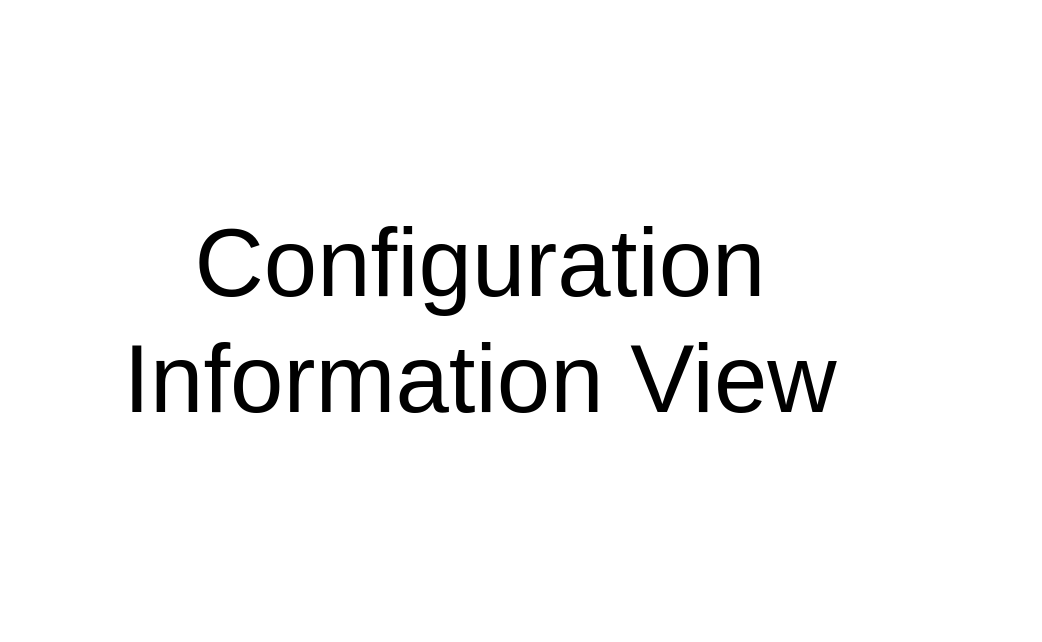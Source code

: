 <mxfile compressed="false" version="16.4.6" type="google" pages="11">
  <diagram name="CONFIGURATION VIEW" id="P7qLkjKq3NrKorKqW_YZ">
    <mxGraphModel dx="925" dy="492" grid="1" gridSize="10" guides="1" tooltips="1" connect="1" arrows="1" fold="1" page="1" pageScale="1" pageWidth="827" pageHeight="1169" math="0" shadow="0">
      <root>
        <mxCell id="MCOJRXcQSnLDNFPtSfWO-0" />
        <mxCell id="MCOJRXcQSnLDNFPtSfWO-1" value="Title" style="" parent="MCOJRXcQSnLDNFPtSfWO-0" />
        <mxCell id="MCOJRXcQSnLDNFPtSfWO-2" value="Configuration Information View" style="text;html=1;strokeColor=none;fillColor=none;align=center;verticalAlign=middle;whiteSpace=wrap;rounded=0;fontSize=48;opacity=30;" parent="MCOJRXcQSnLDNFPtSfWO-1" vertex="1">
          <mxGeometry x="160" y="200" width="480" height="320" as="geometry" />
        </mxCell>
        <mxCell id="MCOJRXcQSnLDNFPtSfWO-3" value="About" style="" parent="MCOJRXcQSnLDNFPtSfWO-0" />
        <UserObject label="" tooltip="ABOUT&#xa;&#xa;Diagrams which describe the Use Cases/Stakeholder Stories which the system must address. " id="MCOJRXcQSnLDNFPtSfWO-4">
          <mxCell style="shape=image;html=1;verticalAlign=top;verticalLabelPosition=bottom;labelBackgroundColor=#ffffff;imageAspect=0;aspect=fixed;image=https://cdn1.iconfinder.com/data/icons/hawcons/32/699014-icon-28-information-128.png;shadow=0;dashed=0;fontFamily=Helvetica;fontSize=12;fontColor=#000000;align=center;strokeColor=#000000;fillColor=#505050;dashPattern=1 1;" parent="MCOJRXcQSnLDNFPtSfWO-3" vertex="1">
            <mxGeometry x="660" y="380" width="20" height="20" as="geometry" />
          </mxCell>
        </UserObject>
      </root>
    </mxGraphModel>
  </diagram>
  <diagram id="fMljw_v-NcPFaWqgC_u8" name="Configuration/Base System Logical Module/Configuration/Settings">
    <mxGraphModel dx="925" dy="492" grid="1" gridSize="10" guides="1" tooltips="1" connect="1" arrows="1" fold="1" page="1" pageScale="1" pageWidth="850" pageHeight="1100" math="0" shadow="0">
      <root>
        <mxCell id="jYjicbkBpxhy6-bLKBa0-0" />
        <mxCell id="jYjicbkBpxhy6-bLKBa0-1" value="Diagram" parent="jYjicbkBpxhy6-bLKBa0-0" />
        <mxCell id="jYjicbkBpxhy6-bLKBa0-5" value="Org URL" style="rounded=0;whiteSpace=wrap;html=1;fontSize=12;align=left;" parent="jYjicbkBpxhy6-bLKBa0-1" vertex="1">
          <mxGeometry x="570" y="500" width="430" height="20" as="geometry" />
        </mxCell>
        <mxCell id="BGHILXjDJlz1m-RO-WBD-7" value="&lt;b&gt;Defaults&lt;/b&gt;" style="rounded=0;whiteSpace=wrap;html=1;fontSize=12;align=center;fillColor=#f5f5f5;fontColor=#333333;strokeColor=#666666;" parent="jYjicbkBpxhy6-bLKBa0-1" vertex="1">
          <mxGeometry x="360" y="240" width="190" height="20" as="geometry" />
        </mxCell>
        <mxCell id="BGHILXjDJlz1m-RO-WBD-8" value="&lt;b&gt;Key Path&lt;/b&gt;" style="rounded=0;whiteSpace=wrap;html=1;fontSize=12;align=center;fillColor=#f5f5f5;fontColor=#333333;strokeColor=#666666;" parent="jYjicbkBpxhy6-bLKBa0-1" vertex="1">
          <mxGeometry x="120" y="240" width="240" height="20" as="geometry" />
        </mxCell>
        <mxCell id="5SuEjLdGe-LnU-vBg7pW-0" value="Application" style="rounded=0;whiteSpace=wrap;html=1;fontSize=12;align=left;fontStyle=1" parent="jYjicbkBpxhy6-bLKBa0-1" vertex="1">
          <mxGeometry x="570" y="260" width="430" height="20" as="geometry" />
        </mxCell>
        <mxCell id="5SuEjLdGe-LnU-vBg7pW-1" value="Org View" style="rounded=0;whiteSpace=wrap;html=1;fontSize=12;align=left;fontStyle=1" parent="jYjicbkBpxhy6-bLKBa0-1" vertex="1">
          <mxGeometry x="570" y="380" width="430" height="20" as="geometry" />
        </mxCell>
        <mxCell id="5SuEjLdGe-LnU-vBg7pW-3" value="T&amp;amp;C URL" style="rounded=0;whiteSpace=wrap;html=1;fontSize=12;align=left;" parent="jYjicbkBpxhy6-bLKBa0-1" vertex="1">
          <mxGeometry x="570" y="520" width="430" height="20" as="geometry" />
        </mxCell>
        <mxCell id="5SuEjLdGe-LnU-vBg7pW-4" value="Privacy URL" style="rounded=0;whiteSpace=wrap;html=1;fontSize=12;align=left;" parent="jYjicbkBpxhy6-bLKBa0-1" vertex="1">
          <mxGeometry x="570" y="540" width="430" height="20" as="geometry" />
        </mxCell>
        <mxCell id="5SuEjLdGe-LnU-vBg7pW-5" value="Title" style="rounded=0;whiteSpace=wrap;html=1;fontSize=12;align=left;" parent="jYjicbkBpxhy6-bLKBa0-1" vertex="1">
          <mxGeometry x="570" y="440" width="430" height="20" as="geometry" />
        </mxCell>
        <mxCell id="5SuEjLdGe-LnU-vBg7pW-6" value="Description" style="rounded=0;whiteSpace=wrap;html=1;fontSize=12;align=left;" parent="jYjicbkBpxhy6-bLKBa0-1" vertex="1">
          <mxGeometry x="570" y="460" width="430" height="20" as="geometry" />
        </mxCell>
        <mxCell id="5SuEjLdGe-LnU-vBg7pW-7" value="Image URL" style="rounded=0;whiteSpace=wrap;html=1;fontSize=12;align=left;" parent="jYjicbkBpxhy6-bLKBa0-1" vertex="1">
          <mxGeometry x="570" y="480" width="430" height="20" as="geometry" />
        </mxCell>
        <mxCell id="5SuEjLdGe-LnU-vBg7pW-8" value="Billing Info&amp;nbsp;" style="rounded=0;whiteSpace=wrap;html=1;fontSize=12;align=left;" parent="jYjicbkBpxhy6-bLKBa0-1" vertex="1">
          <mxGeometry x="570" y="560" width="430" height="20" as="geometry" />
        </mxCell>
        <mxCell id="Ycc26lHAjOA2HeMBKW-Z-5" value="Title/Diagram" parent="jYjicbkBpxhy6-bLKBa0-0" />
        <mxCell id="BGHILXjDJlz1m-RO-WBD-0" value="&lt;font style=&quot;font-size: 12px&quot;&gt;Diagram: Base System Logical Module - Information - Information Model - Configuration Settings&lt;/font&gt;" style="text;strokeColor=none;fillColor=none;html=1;fontSize=12;fontStyle=2;verticalAlign=middle;align=left;shadow=0;glass=0;comic=0;opacity=30;fontColor=#808080;" parent="Ycc26lHAjOA2HeMBKW-Z-5" vertex="1">
          <mxGeometry x="120" y="950" width="560" height="20" as="geometry" />
        </mxCell>
        <mxCell id="Ycc26lHAjOA2HeMBKW-Z-6" value="Context/Legend" parent="jYjicbkBpxhy6-bLKBa0-0" />
        <mxCell id="X3oRg8tX8-rseXEwqQMU-0" value="" style="rounded=0;whiteSpace=wrap;html=1;fontSize=10;align=left;container=1;collapsible=0;fontColor=#B3B3B3;strokeColor=#B3B3B3;" parent="Ycc26lHAjOA2HeMBKW-Z-6" vertex="1">
          <mxGeometry x="440" y="180" width="240" height="50" as="geometry" />
        </mxCell>
        <mxCell id="X3oRg8tX8-rseXEwqQMU-1" value="" style="whiteSpace=wrap;html=1;aspect=fixed;fillColor=#d5e8d4;strokeColor=#82b366;fontSize=10;align=left;fontStyle=2;strokeWidth=2;" parent="X3oRg8tX8-rseXEwqQMU-0" vertex="1">
          <mxGeometry x="13.294" y="16.667" width="8.333" height="8.333" as="geometry" />
        </mxCell>
        <mxCell id="X3oRg8tX8-rseXEwqQMU-2" value="" style="whiteSpace=wrap;html=1;aspect=fixed;fillColor=#fff2cc;strokeColor=#d6b656;fontSize=10;align=left;fontStyle=2;strokeWidth=2;" parent="X3oRg8tX8-rseXEwqQMU-0" vertex="1">
          <mxGeometry x="13.294" y="28" width="8.333" height="8.333" as="geometry" />
        </mxCell>
        <mxCell id="X3oRg8tX8-rseXEwqQMU-3" value="" style="whiteSpace=wrap;html=1;aspect=fixed;fillColor=#f8cecc;strokeColor=#b85450;fontSize=10;align=left;fontStyle=2;strokeWidth=2;" parent="X3oRg8tX8-rseXEwqQMU-0" vertex="1">
          <mxGeometry x="13.294" y="39.333" width="8.333" height="8.333" as="geometry" />
        </mxCell>
        <mxCell id="X3oRg8tX8-rseXEwqQMU-4" value="Mutable" style="text;html=1;strokeColor=none;fillColor=none;align=left;verticalAlign=middle;whiteSpace=wrap;rounded=0;fontSize=10;fontStyle=2;fontColor=#B3B3B3;" parent="X3oRg8tX8-rseXEwqQMU-0" vertex="1">
          <mxGeometry x="26.595" y="16.667" width="213.405" height="8.333" as="geometry" />
        </mxCell>
        <mxCell id="X3oRg8tX8-rseXEwqQMU-5" value="Immutable-generally require restart &amp;amp; redeploy" style="text;html=1;strokeColor=none;fillColor=none;align=left;verticalAlign=middle;whiteSpace=wrap;rounded=0;fontSize=10;fontStyle=2;fontColor=#B3B3B3;" parent="X3oRg8tX8-rseXEwqQMU-0" vertex="1">
          <mxGeometry x="26.59" y="30" width="213.41" height="6.33" as="geometry" />
        </mxCell>
        <mxCell id="X3oRg8tX8-rseXEwqQMU-6" value="Stored in Secure Keystore" style="text;html=1;strokeColor=none;fillColor=none;align=left;verticalAlign=middle;whiteSpace=wrap;rounded=0;fontSize=10;fontStyle=2;fontColor=#B3B3B3;" parent="X3oRg8tX8-rseXEwqQMU-0" vertex="1">
          <mxGeometry x="26.595" y="39.333" width="213.405" height="8.333" as="geometry" />
        </mxCell>
        <mxCell id="X3oRg8tX8-rseXEwqQMU-7" value="Legend" style="text;html=1;strokeColor=none;fillColor=none;align=center;verticalAlign=middle;whiteSpace=wrap;rounded=0;fontSize=10;fontStyle=5;fontColor=#B3B3B3;" parent="X3oRg8tX8-rseXEwqQMU-0" vertex="1">
          <mxGeometry x="26.589" width="159.534" height="16.667" as="geometry" />
        </mxCell>
      </root>
    </mxGraphModel>
  </diagram>
  <diagram name="Copy of Configuration/Base System Logical Module/Configuration/Settings" id="y61eJ-2uwkpi9HM2-qQS">
    <mxGraphModel dx="925" dy="492" grid="1" gridSize="10" guides="1" tooltips="1" connect="1" arrows="1" fold="1" page="1" pageScale="1" pageWidth="850" pageHeight="1100" math="0" shadow="0">
      <root>
        <mxCell id="sXntUrTLp2SQjvKYefKk-0" />
        <mxCell id="sXntUrTLp2SQjvKYefKk-1" value="Diagram" parent="sXntUrTLp2SQjvKYefKk-0" />
        <mxCell id="sXntUrTLp2SQjvKYefKk-2" value="Org URL" style="rounded=0;whiteSpace=wrap;html=1;fontSize=12;align=left;" parent="sXntUrTLp2SQjvKYefKk-1" vertex="1">
          <mxGeometry x="570" y="500" width="430" height="20" as="geometry" />
        </mxCell>
        <mxCell id="sXntUrTLp2SQjvKYefKk-3" value="&lt;b&gt;Defaults&lt;/b&gt;" style="rounded=0;whiteSpace=wrap;html=1;fontSize=12;align=center;fillColor=#f5f5f5;fontColor=#333333;strokeColor=#666666;" parent="sXntUrTLp2SQjvKYefKk-1" vertex="1">
          <mxGeometry x="360" y="240" width="190" height="20" as="geometry" />
        </mxCell>
        <mxCell id="sXntUrTLp2SQjvKYefKk-4" value="&lt;b&gt;Key Path&lt;/b&gt;" style="rounded=0;whiteSpace=wrap;html=1;fontSize=12;align=center;fillColor=#f5f5f5;fontColor=#333333;strokeColor=#666666;" parent="sXntUrTLp2SQjvKYefKk-1" vertex="1">
          <mxGeometry x="120" y="240" width="240" height="20" as="geometry" />
        </mxCell>
        <mxCell id="sXntUrTLp2SQjvKYefKk-5" value="Application" style="rounded=0;whiteSpace=wrap;html=1;fontSize=12;align=left;fontStyle=1" parent="sXntUrTLp2SQjvKYefKk-1" vertex="1">
          <mxGeometry x="570" y="260" width="430" height="20" as="geometry" />
        </mxCell>
        <mxCell id="sXntUrTLp2SQjvKYefKk-6" value="Org View" style="rounded=0;whiteSpace=wrap;html=1;fontSize=12;align=left;fontStyle=1" parent="sXntUrTLp2SQjvKYefKk-1" vertex="1">
          <mxGeometry x="570" y="380" width="430" height="20" as="geometry" />
        </mxCell>
        <mxCell id="sXntUrTLp2SQjvKYefKk-7" value="T&amp;amp;C URL" style="rounded=0;whiteSpace=wrap;html=1;fontSize=12;align=left;" parent="sXntUrTLp2SQjvKYefKk-1" vertex="1">
          <mxGeometry x="570" y="520" width="430" height="20" as="geometry" />
        </mxCell>
        <mxCell id="sXntUrTLp2SQjvKYefKk-8" value="Privacy URL" style="rounded=0;whiteSpace=wrap;html=1;fontSize=12;align=left;" parent="sXntUrTLp2SQjvKYefKk-1" vertex="1">
          <mxGeometry x="570" y="540" width="430" height="20" as="geometry" />
        </mxCell>
        <mxCell id="sXntUrTLp2SQjvKYefKk-9" value="Title" style="rounded=0;whiteSpace=wrap;html=1;fontSize=12;align=left;" parent="sXntUrTLp2SQjvKYefKk-1" vertex="1">
          <mxGeometry x="570" y="440" width="430" height="20" as="geometry" />
        </mxCell>
        <mxCell id="sXntUrTLp2SQjvKYefKk-10" value="Description" style="rounded=0;whiteSpace=wrap;html=1;fontSize=12;align=left;" parent="sXntUrTLp2SQjvKYefKk-1" vertex="1">
          <mxGeometry x="570" y="460" width="430" height="20" as="geometry" />
        </mxCell>
        <mxCell id="sXntUrTLp2SQjvKYefKk-11" value="Image URL" style="rounded=0;whiteSpace=wrap;html=1;fontSize=12;align=left;" parent="sXntUrTLp2SQjvKYefKk-1" vertex="1">
          <mxGeometry x="570" y="480" width="430" height="20" as="geometry" />
        </mxCell>
        <mxCell id="sXntUrTLp2SQjvKYefKk-12" value="Billing Info&amp;nbsp;" style="rounded=0;whiteSpace=wrap;html=1;fontSize=12;align=left;" parent="sXntUrTLp2SQjvKYefKk-1" vertex="1">
          <mxGeometry x="570" y="560" width="430" height="20" as="geometry" />
        </mxCell>
        <mxCell id="sXntUrTLp2SQjvKYefKk-13" value="Title/Diagram" parent="sXntUrTLp2SQjvKYefKk-0" />
        <mxCell id="sXntUrTLp2SQjvKYefKk-14" value="&lt;font style=&quot;font-size: 12px&quot;&gt;Diagram: Base System Logical Module - Information - Information Model - Configuration Settings&lt;/font&gt;" style="text;strokeColor=none;fillColor=none;html=1;fontSize=12;fontStyle=2;verticalAlign=middle;align=left;shadow=0;glass=0;comic=0;opacity=30;fontColor=#808080;" parent="sXntUrTLp2SQjvKYefKk-13" vertex="1">
          <mxGeometry x="120" y="950" width="560" height="20" as="geometry" />
        </mxCell>
        <mxCell id="sXntUrTLp2SQjvKYefKk-15" value="Context/Legend" parent="sXntUrTLp2SQjvKYefKk-0" />
        <mxCell id="sXntUrTLp2SQjvKYefKk-16" value="" style="rounded=0;whiteSpace=wrap;html=1;fontSize=10;align=left;container=1;collapsible=0;fontColor=#B3B3B3;strokeColor=#B3B3B3;" parent="sXntUrTLp2SQjvKYefKk-15" vertex="1">
          <mxGeometry x="440" y="180" width="240" height="50" as="geometry" />
        </mxCell>
        <mxCell id="sXntUrTLp2SQjvKYefKk-17" value="" style="whiteSpace=wrap;html=1;aspect=fixed;fillColor=#d5e8d4;strokeColor=#82b366;fontSize=10;align=left;fontStyle=2;strokeWidth=2;" parent="sXntUrTLp2SQjvKYefKk-16" vertex="1">
          <mxGeometry x="13.294" y="16.667" width="8.333" height="8.333" as="geometry" />
        </mxCell>
        <mxCell id="sXntUrTLp2SQjvKYefKk-18" value="" style="whiteSpace=wrap;html=1;aspect=fixed;fillColor=#fff2cc;strokeColor=#d6b656;fontSize=10;align=left;fontStyle=2;strokeWidth=2;" parent="sXntUrTLp2SQjvKYefKk-16" vertex="1">
          <mxGeometry x="13.294" y="28" width="8.333" height="8.333" as="geometry" />
        </mxCell>
        <mxCell id="sXntUrTLp2SQjvKYefKk-19" value="" style="whiteSpace=wrap;html=1;aspect=fixed;fillColor=#f8cecc;strokeColor=#b85450;fontSize=10;align=left;fontStyle=2;strokeWidth=2;" parent="sXntUrTLp2SQjvKYefKk-16" vertex="1">
          <mxGeometry x="13.294" y="39.333" width="8.333" height="8.333" as="geometry" />
        </mxCell>
        <mxCell id="sXntUrTLp2SQjvKYefKk-20" value="Mutable" style="text;html=1;strokeColor=none;fillColor=none;align=left;verticalAlign=middle;whiteSpace=wrap;rounded=0;fontSize=10;fontStyle=2;fontColor=#B3B3B3;" parent="sXntUrTLp2SQjvKYefKk-16" vertex="1">
          <mxGeometry x="26.595" y="16.667" width="213.405" height="8.333" as="geometry" />
        </mxCell>
        <mxCell id="sXntUrTLp2SQjvKYefKk-21" value="Immutable-generally require restart &amp;amp; redeploy" style="text;html=1;strokeColor=none;fillColor=none;align=left;verticalAlign=middle;whiteSpace=wrap;rounded=0;fontSize=10;fontStyle=2;fontColor=#B3B3B3;" parent="sXntUrTLp2SQjvKYefKk-16" vertex="1">
          <mxGeometry x="26.59" y="30" width="213.41" height="6.33" as="geometry" />
        </mxCell>
        <mxCell id="sXntUrTLp2SQjvKYefKk-22" value="Stored in Secure Keystore" style="text;html=1;strokeColor=none;fillColor=none;align=left;verticalAlign=middle;whiteSpace=wrap;rounded=0;fontSize=10;fontStyle=2;fontColor=#B3B3B3;" parent="sXntUrTLp2SQjvKYefKk-16" vertex="1">
          <mxGeometry x="26.595" y="39.333" width="213.405" height="8.333" as="geometry" />
        </mxCell>
        <mxCell id="sXntUrTLp2SQjvKYefKk-23" value="Legend" style="text;html=1;strokeColor=none;fillColor=none;align=center;verticalAlign=middle;whiteSpace=wrap;rounded=0;fontSize=10;fontStyle=5;fontColor=#B3B3B3;" parent="sXntUrTLp2SQjvKYefKk-16" vertex="1">
          <mxGeometry x="26.589" width="159.534" height="16.667" as="geometry" />
        </mxCell>
      </root>
    </mxGraphModel>
  </diagram>
  <diagram name="Configuration/Security" id="v0Svce3ksoEMbaxBPhO9">
    <mxGraphModel dx="925" dy="492" grid="1" gridSize="10" guides="1" tooltips="1" connect="1" arrows="1" fold="1" page="1" pageScale="1" pageWidth="827" pageHeight="1169" math="0" shadow="0">
      <root>
        <mxCell id="CgUyCq_mi6p0snhTRa1t-0" />
        <mxCell id="CgUyCq_mi6p0snhTRa1t-1" value="Settings" parent="CgUyCq_mi6p0snhTRa1t-0" />
        <mxCell id="CgUyCq_mi6p0snhTRa1t-13" value="&lt;b&gt;Defaults&lt;/b&gt;" style="rounded=0;whiteSpace=wrap;html=1;fontSize=12;align=center;fillColor=#f5f5f5;fontColor=#333333;strokeColor=#666666;" parent="CgUyCq_mi6p0snhTRa1t-1" vertex="1">
          <mxGeometry x="360" y="240" width="160" height="20" as="geometry" />
        </mxCell>
        <mxCell id="CgUyCq_mi6p0snhTRa1t-14" value="&lt;b&gt;Key Path&lt;/b&gt;" style="rounded=0;whiteSpace=wrap;html=1;fontSize=12;align=center;fillColor=#f5f5f5;fontColor=#333333;strokeColor=#666666;" parent="CgUyCq_mi6p0snhTRa1t-1" vertex="1">
          <mxGeometry x="120" y="240" width="240" height="20" as="geometry" />
        </mxCell>
        <mxCell id="CgUyCq_mi6p0snhTRa1t-15" value="&lt;b&gt;Comments&lt;/b&gt;" style="rounded=0;whiteSpace=wrap;html=1;fontSize=12;align=center;fillColor=#f5f5f5;fontColor=#333333;strokeColor=#666666;" parent="CgUyCq_mi6p0snhTRa1t-1" vertex="1">
          <mxGeometry x="520" y="240" width="160" height="20" as="geometry" />
        </mxCell>
        <mxCell id="9OlmdMgi37ZJQR-Ktp88-0" value="Role Management/" style="rounded=0;whiteSpace=wrap;html=1;fontSize=12;align=left;" parent="CgUyCq_mi6p0snhTRa1t-1" vertex="1">
          <mxGeometry x="140" y="280" width="380" height="20" as="geometry" />
        </mxCell>
        <mxCell id="9OlmdMgi37ZJQR-Ktp88-1" value="36h" style="rounded=0;whiteSpace=wrap;html=1;fontSize=12;align=left;" parent="CgUyCq_mi6p0snhTRa1t-1" vertex="1">
          <mxGeometry x="360" y="320" width="160" height="20" as="geometry" />
        </mxCell>
        <mxCell id="9OlmdMgi37ZJQR-Ktp88-2" value="Validitity Duration" style="rounded=0;whiteSpace=wrap;html=1;fontSize=12;align=left;fillColor=#d5e8d4;strokeColor=#82b366;" parent="CgUyCq_mi6p0snhTRa1t-1" vertex="1">
          <mxGeometry x="180" y="320" width="180" height="20" as="geometry" />
        </mxCell>
        <mxCell id="9OlmdMgi37ZJQR-Ktp88-3" value="Engagement Duration" style="rounded=0;whiteSpace=wrap;html=1;fontSize=12;align=left;fillColor=#d5e8d4;strokeColor=#82b366;" parent="CgUyCq_mi6p0snhTRa1t-1" vertex="1">
          <mxGeometry x="180" y="340" width="180" height="20" as="geometry" />
        </mxCell>
        <mxCell id="9OlmdMgi37ZJQR-Ktp88-4" value="92d" style="rounded=0;whiteSpace=wrap;html=1;fontSize=12;align=left;" parent="CgUyCq_mi6p0snhTRa1t-1" vertex="1">
          <mxGeometry x="360" y="340" width="160" height="20" as="geometry" />
        </mxCell>
        <mxCell id="9OlmdMgi37ZJQR-Ktp88-5" value="Security/" style="rounded=0;whiteSpace=wrap;html=1;fontSize=12;align=left;fontStyle=1" parent="CgUyCq_mi6p0snhTRa1t-1" vertex="1">
          <mxGeometry x="120" y="260" width="400" height="20" as="geometry" />
        </mxCell>
        <mxCell id="9OlmdMgi37ZJQR-Ktp88-6" value="User/" style="rounded=0;whiteSpace=wrap;html=1;fontSize=12;align=left;" parent="CgUyCq_mi6p0snhTRa1t-1" vertex="1">
          <mxGeometry x="140" y="440" width="220" height="20" as="geometry" />
        </mxCell>
        <mxCell id="9OlmdMgi37ZJQR-Ktp88-7" value="ListingAllowed" style="rounded=0;whiteSpace=wrap;html=1;fontSize=12;align=left;fillColor=#d5e8d4;strokeColor=#82b366;" parent="CgUyCq_mi6p0snhTRa1t-1" vertex="1">
          <mxGeometry x="160" y="460" width="200" height="20" as="geometry" />
        </mxCell>
        <mxCell id="9OlmdMgi37ZJQR-Ktp88-8" value="[No|&lt;b&gt;Group|&lt;/b&gt;Groups|TopGroup]" style="rounded=0;whiteSpace=wrap;html=1;fontSize=12;align=left;" parent="CgUyCq_mi6p0snhTRa1t-1" vertex="1">
          <mxGeometry x="360" y="460" width="160" height="20" as="geometry" />
        </mxCell>
        <mxCell id="9OlmdMgi37ZJQR-Ktp88-9" value="Groups/" style="rounded=0;whiteSpace=wrap;html=1;fontSize=12;align=left;" parent="CgUyCq_mi6p0snhTRa1t-1" vertex="1">
          <mxGeometry x="140" y="380" width="380" height="20" as="geometry" />
        </mxCell>
        <mxCell id="9OlmdMgi37ZJQR-Ktp88-10" value="ListingAllowed" style="rounded=0;whiteSpace=wrap;html=1;fontSize=12;align=left;fillColor=#d5e8d4;strokeColor=#82b366;" parent="CgUyCq_mi6p0snhTRa1t-1" vertex="1">
          <mxGeometry x="160" y="400" width="200" height="20" as="geometry" />
        </mxCell>
        <mxCell id="9OlmdMgi37ZJQR-Ktp88-11" value="[No|Yes|Enherit]" style="rounded=0;whiteSpace=wrap;html=1;fontSize=12;align=left;" parent="CgUyCq_mi6p0snhTRa1t-1" vertex="1">
          <mxGeometry x="360" y="400" width="160" height="20" as="geometry" />
        </mxCell>
        <mxCell id="9OlmdMgi37ZJQR-Ktp88-12" value="View" style="rounded=0;whiteSpace=wrap;html=1;fontSize=12;align=left;fillColor=#d5e8d4;strokeColor=#82b366;" parent="CgUyCq_mi6p0snhTRa1t-1" vertex="1">
          <mxGeometry x="160" y="480" width="200" height="20" as="geometry" />
        </mxCell>
        <mxCell id="9OlmdMgi37ZJQR-Ktp88-13" value="[No|&lt;b&gt;Group|&lt;/b&gt;Groups|TopGroup]" style="rounded=0;whiteSpace=wrap;html=1;fontSize=12;align=left;" parent="CgUyCq_mi6p0snhTRa1t-1" vertex="1">
          <mxGeometry x="360" y="480" width="160" height="20" as="geometry" />
        </mxCell>
        <mxCell id="9OlmdMgi37ZJQR-Ktp88-14" value="TopGrpConfigCanBeOverridden" style="rounded=0;whiteSpace=wrap;html=1;fontSize=12;align=left;fillColor=#d5e8d4;strokeColor=#82b366;" parent="CgUyCq_mi6p0snhTRa1t-1" vertex="1">
          <mxGeometry x="160" y="420" width="200" height="20" as="geometry" />
        </mxCell>
        <mxCell id="9OlmdMgi37ZJQR-Ktp88-15" value="True" style="rounded=0;whiteSpace=wrap;html=1;fontSize=12;align=left;" parent="CgUyCq_mi6p0snhTRa1t-1" vertex="1">
          <mxGeometry x="360" y="420" width="160" height="20" as="geometry" />
        </mxCell>
        <mxCell id="9OlmdMgi37ZJQR-Ktp88-16" value="Engagement Ending Warning" style="rounded=0;whiteSpace=wrap;html=1;fontSize=12;align=left;fillColor=#d5e8d4;strokeColor=#82b366;" parent="CgUyCq_mi6p0snhTRa1t-1" vertex="1">
          <mxGeometry x="180" y="360" width="180" height="20" as="geometry" />
        </mxCell>
        <mxCell id="9OlmdMgi37ZJQR-Ktp88-17" value="7d" style="rounded=0;whiteSpace=wrap;html=1;fontSize=12;align=left;" parent="CgUyCq_mi6p0snhTRa1t-1" vertex="1">
          <mxGeometry x="360" y="360" width="160" height="20" as="geometry" />
        </mxCell>
        <mxCell id="9OlmdMgi37ZJQR-Ktp88-18" value="[No|&lt;b&gt;Group|&lt;/b&gt;Groups|TopGroup]" style="rounded=0;whiteSpace=wrap;html=1;fontSize=12;align=left;" parent="CgUyCq_mi6p0snhTRa1t-1" vertex="1">
          <mxGeometry x="360" y="440" width="160" height="20" as="geometry" />
        </mxCell>
        <mxCell id="9OlmdMgi37ZJQR-Ktp88-19" value="Invitation/" style="rounded=0;whiteSpace=wrap;html=1;fontSize=12;align=left;" parent="CgUyCq_mi6p0snhTRa1t-1" vertex="1">
          <mxGeometry x="160" y="300" width="360" height="20" as="geometry" />
        </mxCell>
        <mxCell id="nD3hX3vYvG30J-DtE-PE-0" value="" style="rounded=0;whiteSpace=wrap;html=1;fontSize=10;align=left;container=1;collapsible=0;fontColor=#B3B3B3;strokeColor=#B3B3B3;" parent="CgUyCq_mi6p0snhTRa1t-1" vertex="1">
          <mxGeometry x="440" y="180" width="240" height="50" as="geometry" />
        </mxCell>
        <mxCell id="nD3hX3vYvG30J-DtE-PE-1" value="" style="whiteSpace=wrap;html=1;aspect=fixed;fillColor=#d5e8d4;strokeColor=#82b366;fontSize=10;align=left;fontStyle=2;strokeWidth=2;" parent="nD3hX3vYvG30J-DtE-PE-0" vertex="1">
          <mxGeometry x="13.294" y="16.667" width="8.333" height="8.333" as="geometry" />
        </mxCell>
        <mxCell id="nD3hX3vYvG30J-DtE-PE-2" value="" style="whiteSpace=wrap;html=1;aspect=fixed;fillColor=#fff2cc;strokeColor=#d6b656;fontSize=10;align=left;fontStyle=2;strokeWidth=2;" parent="nD3hX3vYvG30J-DtE-PE-0" vertex="1">
          <mxGeometry x="13.294" y="28" width="8.333" height="8.333" as="geometry" />
        </mxCell>
        <mxCell id="nD3hX3vYvG30J-DtE-PE-3" value="" style="whiteSpace=wrap;html=1;aspect=fixed;fillColor=#f8cecc;strokeColor=#b85450;fontSize=10;align=left;fontStyle=2;strokeWidth=2;" parent="nD3hX3vYvG30J-DtE-PE-0" vertex="1">
          <mxGeometry x="13.294" y="39.333" width="8.333" height="8.333" as="geometry" />
        </mxCell>
        <mxCell id="nD3hX3vYvG30J-DtE-PE-4" value="Mutable" style="text;html=1;strokeColor=none;fillColor=none;align=left;verticalAlign=middle;whiteSpace=wrap;rounded=0;fontSize=10;fontStyle=2;fontColor=#B3B3B3;" parent="nD3hX3vYvG30J-DtE-PE-0" vertex="1">
          <mxGeometry x="26.595" y="16.667" width="213.405" height="8.333" as="geometry" />
        </mxCell>
        <mxCell id="nD3hX3vYvG30J-DtE-PE-5" value="Immutable-generally require restart &amp;amp; redeploy" style="text;html=1;strokeColor=none;fillColor=none;align=left;verticalAlign=middle;whiteSpace=wrap;rounded=0;fontSize=10;fontStyle=2;fontColor=#B3B3B3;" parent="nD3hX3vYvG30J-DtE-PE-0" vertex="1">
          <mxGeometry x="26.59" y="30" width="213.41" height="6.33" as="geometry" />
        </mxCell>
        <mxCell id="nD3hX3vYvG30J-DtE-PE-6" value="Stored in Secure Keystore" style="text;html=1;strokeColor=none;fillColor=none;align=left;verticalAlign=middle;whiteSpace=wrap;rounded=0;fontSize=10;fontStyle=2;fontColor=#B3B3B3;" parent="nD3hX3vYvG30J-DtE-PE-0" vertex="1">
          <mxGeometry x="26.595" y="39.333" width="213.405" height="8.333" as="geometry" />
        </mxCell>
        <mxCell id="nD3hX3vYvG30J-DtE-PE-7" value="Legend" style="text;html=1;strokeColor=none;fillColor=none;align=center;verticalAlign=middle;whiteSpace=wrap;rounded=0;fontSize=10;fontStyle=5;fontColor=#B3B3B3;" parent="nD3hX3vYvG30J-DtE-PE-0" vertex="1">
          <mxGeometry x="26.589" width="159.534" height="16.667" as="geometry" />
        </mxCell>
        <mxCell id="weClrDRcSST9AI68ueKW-0" value="Message Encryption/" style="rounded=0;whiteSpace=wrap;html=1;fontSize=12;align=left;" parent="CgUyCq_mi6p0snhTRa1t-1" vertex="1">
          <mxGeometry x="140" y="500" width="220" height="20" as="geometry" />
        </mxCell>
        <mxCell id="weClrDRcSST9AI68ueKW-1" value="XOR Value" style="rounded=0;whiteSpace=wrap;html=1;fontSize=12;align=left;fillColor=#d5e8d4;strokeColor=#82b366;" parent="CgUyCq_mi6p0snhTRa1t-1" vertex="1">
          <mxGeometry x="160" y="520" width="200" height="20" as="geometry" />
        </mxCell>
        <mxCell id="weClrDRcSST9AI68ueKW-2" value="uuid" style="rounded=0;whiteSpace=wrap;html=1;fontSize=12;align=left;" parent="CgUyCq_mi6p0snhTRa1t-1" vertex="1">
          <mxGeometry x="360" y="520" width="160" height="20" as="geometry" />
        </mxCell>
        <mxCell id="weClrDRcSST9AI68ueKW-3" value="&lt;p style=&quot;line-height: 100%&quot;&gt;Encode sensitive IDs beyond the system.&lt;/p&gt;" style="rounded=0;whiteSpace=wrap;html=1;fontSize=12;align=left;" parent="CgUyCq_mi6p0snhTRa1t-1" vertex="1">
          <mxGeometry x="520" y="520" width="160" height="20" as="geometry" />
        </mxCell>
        <mxCell id="CgUyCq_mi6p0snhTRa1t-16" value="Title/Diagram" parent="CgUyCq_mi6p0snhTRa1t-0" />
        <mxCell id="CgUyCq_mi6p0snhTRa1t-17" value="&lt;font style=&quot;font-size: 12px&quot;&gt;Diagram: Base System Logical Module - Configuration - Security Settings&lt;/font&gt;" style="text;strokeColor=none;fillColor=none;html=1;fontSize=12;fontStyle=2;verticalAlign=middle;align=left;shadow=0;glass=0;comic=0;opacity=30;fontColor=#808080;" parent="CgUyCq_mi6p0snhTRa1t-16" vertex="1">
          <mxGeometry x="120" y="575" width="560" height="20" as="geometry" />
        </mxCell>
      </root>
    </mxGraphModel>
  </diagram>
  <diagram name="Configuration/System" id="XywTjzGDIWkrvGv3XNsD">
    <mxGraphModel dx="1422" dy="762" grid="1" gridSize="10" guides="1" tooltips="1" connect="1" arrows="1" fold="1" page="1" pageScale="1" pageWidth="827" pageHeight="1169" math="0" shadow="0">
      <root>
        <mxCell id="fnIHMTWjdEnOl0s04uSm-0" />
        <mxCell id="fnIHMTWjdEnOl0s04uSm-1" value="Settings" parent="fnIHMTWjdEnOl0s04uSm-0" />
        <mxCell id="fnIHMTWjdEnOl0s04uSm-2" value="&lt;b&gt;Defaults&lt;/b&gt;" style="rounded=0;whiteSpace=wrap;html=1;fontSize=12;align=center;fillColor=#f5f5f5;fontColor=#333333;strokeColor=#666666;" parent="fnIHMTWjdEnOl0s04uSm-1" vertex="1">
          <mxGeometry x="360" y="240" width="160" height="20" as="geometry" />
        </mxCell>
        <mxCell id="fnIHMTWjdEnOl0s04uSm-3" value="&lt;b&gt;Key Path&lt;/b&gt;" style="rounded=0;whiteSpace=wrap;html=1;fontSize=12;align=center;fillColor=#f5f5f5;fontColor=#333333;strokeColor=#666666;" parent="fnIHMTWjdEnOl0s04uSm-1" vertex="1">
          <mxGeometry x="120" y="240" width="240" height="20" as="geometry" />
        </mxCell>
        <mxCell id="fnIHMTWjdEnOl0s04uSm-4" value="&lt;b&gt;Comments&lt;/b&gt;" style="rounded=0;whiteSpace=wrap;html=1;fontSize=12;align=center;fillColor=#f5f5f5;fontColor=#333333;strokeColor=#666666;" parent="fnIHMTWjdEnOl0s04uSm-1" vertex="1">
          <mxGeometry x="520" y="240" width="160" height="20" as="geometry" />
        </mxCell>
        <mxCell id="fnIHMTWjdEnOl0s04uSm-5" value="System/" style="rounded=0;whiteSpace=wrap;html=1;fontSize=12;align=left;" parent="fnIHMTWjdEnOl0s04uSm-1" vertex="1">
          <mxGeometry x="140" y="520" width="380" height="20" as="geometry" />
        </mxCell>
        <mxCell id="fnIHMTWjdEnOl0s04uSm-6" value="[@System/Name]" style="rounded=0;whiteSpace=wrap;html=1;fontSize=11;align=left;" parent="fnIHMTWjdEnOl0s04uSm-1" vertex="1">
          <mxGeometry x="360" y="560" width="160" height="20" as="geometry" />
        </mxCell>
        <mxCell id="fnIHMTWjdEnOl0s04uSm-7" value="Name" style="rounded=0;whiteSpace=wrap;html=1;fontSize=12;align=left;fillColor=#d5e8d4;strokeColor=#82b366;" parent="fnIHMTWjdEnOl0s04uSm-1" vertex="1">
          <mxGeometry x="180" y="560" width="180" height="20" as="geometry" />
        </mxCell>
        <mxCell id="fnIHMTWjdEnOl0s04uSm-8" value="Description" style="rounded=0;whiteSpace=wrap;html=1;fontSize=12;align=left;fillColor=#d5e8d4;strokeColor=#82b366;" parent="fnIHMTWjdEnOl0s04uSm-1" vertex="1">
          <mxGeometry x="180" y="580" width="180" height="20" as="geometry" />
        </mxCell>
        <mxCell id="fnIHMTWjdEnOl0s04uSm-9" value="[@System/Description]" style="rounded=0;whiteSpace=wrap;html=1;fontSize=11;align=left;" parent="fnIHMTWjdEnOl0s04uSm-1" vertex="1">
          <mxGeometry x="360" y="580" width="160" height="20" as="geometry" />
        </mxCell>
        <mxCell id="fnIHMTWjdEnOl0s04uSm-10" value="Identity/" style="rounded=0;whiteSpace=wrap;html=1;fontSize=12;align=left;fontStyle=1" parent="fnIHMTWjdEnOl0s04uSm-1" vertex="1">
          <mxGeometry x="120" y="260" width="560" height="20" as="geometry" />
        </mxCell>
        <mxCell id="fnIHMTWjdEnOl0s04uSm-21" value="ImageRelativeUrl" style="rounded=0;whiteSpace=wrap;html=1;fontSize=12;align=left;fillColor=#d5e8d4;strokeColor=#82b366;" parent="fnIHMTWjdEnOl0s04uSm-1" vertex="1">
          <mxGeometry x="180" y="600" width="180" height="20" as="geometry" />
        </mxCell>
        <mxCell id="fnIHMTWjdEnOl0s04uSm-22" value="/applicationLogo.png" style="rounded=0;whiteSpace=wrap;html=1;fontSize=11;align=left;" parent="fnIHMTWjdEnOl0s04uSm-1" vertex="1">
          <mxGeometry x="360" y="600" width="160" height="20" as="geometry" />
        </mxCell>
        <mxCell id="fnIHMTWjdEnOl0s04uSm-51" value="Info about the system, irrespective of who is offering it." style="rounded=0;whiteSpace=wrap;html=1;fontSize=12;align=left;verticalAlign=top;" parent="fnIHMTWjdEnOl0s04uSm-1" vertex="1">
          <mxGeometry x="520" y="520" width="160" height="100" as="geometry" />
        </mxCell>
        <mxCell id="vQGTtSrpMUR7xDC8cays-0" value="" style="rounded=0;whiteSpace=wrap;html=1;fontSize=10;align=left;container=1;collapsible=0;fontColor=#B3B3B3;strokeColor=#B3B3B3;" parent="fnIHMTWjdEnOl0s04uSm-1" vertex="1">
          <mxGeometry x="440" y="180" width="240" height="50" as="geometry" />
        </mxCell>
        <mxCell id="vQGTtSrpMUR7xDC8cays-1" value="" style="whiteSpace=wrap;html=1;aspect=fixed;fillColor=#d5e8d4;strokeColor=#82b366;fontSize=10;align=left;fontStyle=2;strokeWidth=2;" parent="vQGTtSrpMUR7xDC8cays-0" vertex="1">
          <mxGeometry x="13.294" y="16.667" width="8.333" height="8.333" as="geometry" />
        </mxCell>
        <mxCell id="vQGTtSrpMUR7xDC8cays-2" value="" style="whiteSpace=wrap;html=1;aspect=fixed;fillColor=#fff2cc;strokeColor=#d6b656;fontSize=10;align=left;fontStyle=2;strokeWidth=2;" parent="vQGTtSrpMUR7xDC8cays-0" vertex="1">
          <mxGeometry x="13.294" y="28" width="8.333" height="8.333" as="geometry" />
        </mxCell>
        <mxCell id="vQGTtSrpMUR7xDC8cays-3" value="" style="whiteSpace=wrap;html=1;aspect=fixed;fillColor=#f8cecc;strokeColor=#b85450;fontSize=10;align=left;fontStyle=2;strokeWidth=2;" parent="vQGTtSrpMUR7xDC8cays-0" vertex="1">
          <mxGeometry x="13.294" y="39.333" width="8.333" height="8.333" as="geometry" />
        </mxCell>
        <mxCell id="vQGTtSrpMUR7xDC8cays-4" value="Mutable" style="text;html=1;strokeColor=none;fillColor=none;align=left;verticalAlign=middle;whiteSpace=wrap;rounded=0;fontSize=10;fontStyle=2;fontColor=#B3B3B3;" parent="vQGTtSrpMUR7xDC8cays-0" vertex="1">
          <mxGeometry x="26.595" y="16.667" width="213.405" height="8.333" as="geometry" />
        </mxCell>
        <mxCell id="vQGTtSrpMUR7xDC8cays-5" value="Immutable-generally require restart &amp;amp; redeploy" style="text;html=1;strokeColor=none;fillColor=none;align=left;verticalAlign=middle;whiteSpace=wrap;rounded=0;fontSize=10;fontStyle=2;fontColor=#B3B3B3;" parent="vQGTtSrpMUR7xDC8cays-0" vertex="1">
          <mxGeometry x="26.59" y="30" width="213.41" height="6.33" as="geometry" />
        </mxCell>
        <mxCell id="vQGTtSrpMUR7xDC8cays-6" value="Stored in Secure Keystore" style="text;html=1;strokeColor=none;fillColor=none;align=left;verticalAlign=middle;whiteSpace=wrap;rounded=0;fontSize=10;fontStyle=2;fontColor=#B3B3B3;" parent="vQGTtSrpMUR7xDC8cays-0" vertex="1">
          <mxGeometry x="26.595" y="39.333" width="213.405" height="8.333" as="geometry" />
        </mxCell>
        <mxCell id="vQGTtSrpMUR7xDC8cays-7" value="Legend" style="text;html=1;strokeColor=none;fillColor=none;align=center;verticalAlign=middle;whiteSpace=wrap;rounded=0;fontSize=10;fontStyle=5;fontColor=#B3B3B3;" parent="vQGTtSrpMUR7xDC8cays-0" vertex="1">
          <mxGeometry x="26.589" width="159.534" height="16.667" as="geometry" />
        </mxCell>
        <mxCell id="k58HMQBVStWt6LyH4cYL-20" value="Tenancy/" style="rounded=0;whiteSpace=wrap;html=1;fontSize=12;align=left;fontStyle=2" parent="fnIHMTWjdEnOl0s04uSm-1" vertex="1">
          <mxGeometry x="140" y="280" width="380" height="20" as="geometry" />
        </mxCell>
        <mxCell id="k58HMQBVStWt6LyH4cYL-21" value="Name" style="rounded=0;whiteSpace=wrap;html=1;fontSize=12;align=left;fillColor=#d5e8d4;strokeColor=#82b366;fontStyle=2" parent="fnIHMTWjdEnOl0s04uSm-1" vertex="1">
          <mxGeometry x="180" y="320" width="180" height="20" as="geometry" />
        </mxCell>
        <mxCell id="k58HMQBVStWt6LyH4cYL-22" value="" style="rounded=0;whiteSpace=wrap;html=1;fontSize=11;align=left;fontStyle=2" parent="fnIHMTWjdEnOl0s04uSm-1" vertex="1">
          <mxGeometry x="360" y="320" width="160" height="20" as="geometry" />
        </mxCell>
        <mxCell id="k58HMQBVStWt6LyH4cYL-23" value="Note that by its very nature Tenancy attributes are only part of the database (and are not overriddeable by system host configuration settings or similar)." style="rounded=0;whiteSpace=wrap;html=1;fontSize=12;align=left;fontStyle=2;verticalAlign=top;" parent="fnIHMTWjdEnOl0s04uSm-1" vertex="1">
          <mxGeometry x="520" y="280" width="160" height="240" as="geometry" />
        </mxCell>
        <mxCell id="k58HMQBVStWt6LyH4cYL-24" value="Description" style="rounded=0;whiteSpace=wrap;html=1;fontSize=12;align=left;fillColor=#d5e8d4;strokeColor=#82b366;fontStyle=2" parent="fnIHMTWjdEnOl0s04uSm-1" vertex="1">
          <mxGeometry x="180" y="340" width="180" height="20" as="geometry" />
        </mxCell>
        <mxCell id="k58HMQBVStWt6LyH4cYL-25" value="ImageRelativeUrl" style="rounded=0;whiteSpace=wrap;html=1;fontSize=12;align=left;fillColor=#d5e8d4;strokeColor=#82b366;fontStyle=2" parent="fnIHMTWjdEnOl0s04uSm-1" vertex="1">
          <mxGeometry x="180" y="360" width="180" height="20" as="geometry" />
        </mxCell>
        <mxCell id="k58HMQBVStWt6LyH4cYL-26" value="" style="rounded=0;whiteSpace=wrap;html=1;fontSize=11;align=left;fontStyle=2" parent="fnIHMTWjdEnOl0s04uSm-1" vertex="1">
          <mxGeometry x="360" y="340" width="160" height="20" as="geometry" />
        </mxCell>
        <mxCell id="k58HMQBVStWt6LyH4cYL-27" value="" style="rounded=0;whiteSpace=wrap;html=1;fontSize=11;align=left;fontStyle=2" parent="fnIHMTWjdEnOl0s04uSm-1" vertex="1">
          <mxGeometry x="360" y="360" width="160" height="20" as="geometry" />
        </mxCell>
        <mxCell id="k58HMQBVStWt6LyH4cYL-28" value="ProductUrl" style="rounded=0;whiteSpace=wrap;html=1;fontSize=12;align=left;fillColor=#d5e8d4;strokeColor=#82b366;fontStyle=2" parent="fnIHMTWjdEnOl0s04uSm-1" vertex="1">
          <mxGeometry x="180" y="380" width="180" height="20" as="geometry" />
        </mxCell>
        <mxCell id="k58HMQBVStWt6LyH4cYL-29" value="" style="rounded=0;whiteSpace=wrap;html=1;fontSize=11;align=left;fontStyle=2" parent="fnIHMTWjdEnOl0s04uSm-1" vertex="1">
          <mxGeometry x="360" y="380" width="160" height="20" as="geometry" />
        </mxCell>
        <mxCell id="k58HMQBVStWt6LyH4cYL-30" value="" style="rounded=0;whiteSpace=wrap;html=1;fontSize=11;align=left;fontStyle=2" parent="fnIHMTWjdEnOl0s04uSm-1" vertex="1">
          <mxGeometry x="360" y="400" width="160" height="20" as="geometry" />
        </mxCell>
        <mxCell id="k58HMQBVStWt6LyH4cYL-31" value="PrimaryContact" style="rounded=0;whiteSpace=wrap;html=1;fontSize=12;align=left;fillColor=#d5e8d4;strokeColor=#82b366;fontStyle=2" parent="fnIHMTWjdEnOl0s04uSm-1" vertex="1">
          <mxGeometry x="180" y="400" width="180" height="20" as="geometry" />
        </mxCell>
        <mxCell id="5CCjK1Od3eIA-T4xFbC--0" value="Identity/" style="rounded=0;whiteSpace=wrap;html=1;fontSize=12;align=left;fontStyle=2" parent="fnIHMTWjdEnOl0s04uSm-1" vertex="1">
          <mxGeometry x="160" y="300" width="360" height="20" as="geometry" />
        </mxCell>
        <mxCell id="5CCjK1Od3eIA-T4xFbC--1" value="Identity/" style="rounded=0;whiteSpace=wrap;html=1;fontSize=12;align=left;fontStyle=2" parent="fnIHMTWjdEnOl0s04uSm-1" vertex="1">
          <mxGeometry x="160" y="540" width="360" height="20" as="geometry" />
        </mxCell>
        <mxCell id="5CCjK1Od3eIA-T4xFbC--2" value="Culture/" style="rounded=0;whiteSpace=wrap;html=1;fontSize=12;align=left;fontStyle=2" parent="fnIHMTWjdEnOl0s04uSm-1" vertex="1">
          <mxGeometry x="160" y="420" width="360" height="20" as="geometry" />
        </mxCell>
        <mxCell id="un86p2XynM5LoLbCujbI-0" value="Culture-Language" style="rounded=0;whiteSpace=wrap;html=1;fontSize=12;align=left;fillColor=#d5e8d4;strokeColor=#82b366;" parent="fnIHMTWjdEnOl0s04uSm-1" vertex="1">
          <mxGeometry x="180" y="440" width="180" height="20" as="geometry" />
        </mxCell>
        <mxCell id="un86p2XynM5LoLbCujbI-1" value="en-EN" style="rounded=0;whiteSpace=wrap;html=1;fontSize=12;align=left;" parent="fnIHMTWjdEnOl0s04uSm-1" vertex="1">
          <mxGeometry x="360" y="440" width="160" height="20" as="geometry" />
        </mxCell>
        <mxCell id="un86p2XynM5LoLbCujbI-2" value="Currency" style="rounded=0;whiteSpace=wrap;html=1;fontSize=12;align=left;fillColor=#d5e8d4;strokeColor=#82b366;" parent="fnIHMTWjdEnOl0s04uSm-1" vertex="1">
          <mxGeometry x="180" y="460" width="180" height="20" as="geometry" />
        </mxCell>
        <mxCell id="un86p2XynM5LoLbCujbI-3" value="NZD" style="rounded=0;whiteSpace=wrap;html=1;fontSize=12;align=left;" parent="fnIHMTWjdEnOl0s04uSm-1" vertex="1">
          <mxGeometry x="360" y="460" width="160" height="20" as="geometry" />
        </mxCell>
        <mxCell id="un86p2XynM5LoLbCujbI-4" value="Globalisation/" style="rounded=0;whiteSpace=wrap;html=1;fontSize=12;align=left;" parent="fnIHMTWjdEnOl0s04uSm-1" vertex="1">
          <mxGeometry x="160" y="420" width="360" height="20" as="geometry" />
        </mxCell>
        <mxCell id="un86p2XynM5LoLbCujbI-5" value="" style="rounded=0;whiteSpace=wrap;html=1;fontSize=12;align=left;" parent="fnIHMTWjdEnOl0s04uSm-1" vertex="1">
          <mxGeometry x="360" y="480" width="160" height="20" as="geometry" />
        </mxCell>
        <mxCell id="un86p2XynM5LoLbCujbI-6" value="DefaultDisplayTimeZone" style="rounded=0;whiteSpace=wrap;html=1;fontSize=12;align=left;fillColor=#d5e8d4;strokeColor=#82b366;" parent="fnIHMTWjdEnOl0s04uSm-1" vertex="1">
          <mxGeometry x="180" y="480" width="180" height="20" as="geometry" />
        </mxCell>
        <mxCell id="un86p2XynM5LoLbCujbI-7" value="DefaultDisplayTimeFormat" style="rounded=0;whiteSpace=wrap;html=1;fontSize=12;align=left;fillColor=#d5e8d4;strokeColor=#82b366;" parent="fnIHMTWjdEnOl0s04uSm-1" vertex="1">
          <mxGeometry x="180" y="500" width="180" height="20" as="geometry" />
        </mxCell>
        <mxCell id="un86p2XynM5LoLbCujbI-8" value="" style="rounded=0;whiteSpace=wrap;html=1;fontSize=12;align=left;" parent="fnIHMTWjdEnOl0s04uSm-1" vertex="1">
          <mxGeometry x="360" y="500" width="160" height="20" as="geometry" />
        </mxCell>
        <mxCell id="Ow3_F8AQi0OaTIInDCyH-0" value="&lt;font style=&quot;font-size: 12px&quot;&gt;Diagram: Base System Logical Module - Configuration Information - Tenancy Settings&lt;/font&gt;" style="text;strokeColor=none;fillColor=none;html=1;fontSize=12;fontStyle=2;verticalAlign=middle;align=left;shadow=0;glass=0;comic=0;opacity=30;fontColor=#808080;" vertex="1" parent="fnIHMTWjdEnOl0s04uSm-1">
          <mxGeometry x="120" y="640" width="560" height="20" as="geometry" />
        </mxCell>
        <mxCell id="fnIHMTWjdEnOl0s04uSm-25" value="Title/Diagram" parent="fnIHMTWjdEnOl0s04uSm-0" />
        <mxCell id="fnIHMTWjdEnOl0s04uSm-26" value="&lt;font style=&quot;font-size: 12px&quot;&gt;Diagram: Base System Logical Module - Configuration - System Settings&lt;/font&gt;" style="text;strokeColor=none;fillColor=none;html=1;fontSize=12;fontStyle=2;verticalAlign=middle;align=left;shadow=0;glass=0;comic=0;opacity=30;fontColor=#808080;" parent="fnIHMTWjdEnOl0s04uSm-25" vertex="1">
          <mxGeometry x="120" y="940" width="560" height="20" as="geometry" />
        </mxCell>
      </root>
    </mxGraphModel>
  </diagram>
  <diagram name="Configuration/Stakeholders" id="Rx-ixrurQhA2Ky9Cckfa">
    <mxGraphModel dx="1422" dy="762" grid="1" gridSize="10" guides="1" tooltips="1" connect="1" arrows="1" fold="1" page="1" pageScale="1" pageWidth="827" pageHeight="1169" math="0" shadow="0">
      <root>
        <mxCell id="zePKxhHvot2-efvcYKqn-0" />
        <mxCell id="zePKxhHvot2-efvcYKqn-1" value="Settings" parent="zePKxhHvot2-efvcYKqn-0" />
        <mxCell id="zePKxhHvot2-efvcYKqn-2" value="&lt;b&gt;Defaults&lt;/b&gt;" style="rounded=0;whiteSpace=wrap;html=1;fontSize=12;align=center;fillColor=#f5f5f5;fontColor=#333333;strokeColor=#666666;" parent="zePKxhHvot2-efvcYKqn-1" vertex="1">
          <mxGeometry x="360" y="240" width="160" height="20" as="geometry" />
        </mxCell>
        <mxCell id="zePKxhHvot2-efvcYKqn-3" value="&lt;b&gt;Key Path&lt;/b&gt;" style="rounded=0;whiteSpace=wrap;html=1;fontSize=12;align=center;fillColor=#f5f5f5;fontColor=#333333;strokeColor=#666666;" parent="zePKxhHvot2-efvcYKqn-1" vertex="1">
          <mxGeometry x="120" y="240" width="240" height="20" as="geometry" />
        </mxCell>
        <mxCell id="zePKxhHvot2-efvcYKqn-4" value="&lt;b&gt;Comments&lt;/b&gt;" style="rounded=0;whiteSpace=wrap;html=1;fontSize=12;align=center;fillColor=#f5f5f5;fontColor=#333333;strokeColor=#666666;" parent="zePKxhHvot2-efvcYKqn-1" vertex="1">
          <mxGeometry x="520" y="240" width="160" height="20" as="geometry" />
        </mxCell>
        <mxCell id="zePKxhHvot2-efvcYKqn-10" value="Stakeholders/" style="rounded=0;whiteSpace=wrap;html=1;fontSize=12;align=left;fontStyle=1" parent="zePKxhHvot2-efvcYKqn-1" vertex="1">
          <mxGeometry x="120" y="260" width="560" height="20" as="geometry" />
        </mxCell>
        <mxCell id="zePKxhHvot2-efvcYKqn-11" value="Sponsor/" style="rounded=0;whiteSpace=wrap;html=1;fontSize=12;align=left;" parent="zePKxhHvot2-efvcYKqn-1" vertex="1">
          <mxGeometry x="140" y="420" width="380" height="20" as="geometry" />
        </mxCell>
        <mxCell id="zePKxhHvot2-efvcYKqn-14" value="[@System/Sponsor/Name]" style="rounded=0;whiteSpace=wrap;html=1;fontSize=11;align=left;" parent="zePKxhHvot2-efvcYKqn-1" vertex="1">
          <mxGeometry x="360" y="440" width="160" height="20" as="geometry" />
        </mxCell>
        <mxCell id="zePKxhHvot2-efvcYKqn-15" value="Name" style="rounded=0;whiteSpace=wrap;html=1;fontSize=12;align=left;fillColor=#d5e8d4;strokeColor=#82b366;" parent="zePKxhHvot2-efvcYKqn-1" vertex="1">
          <mxGeometry x="180" y="440" width="180" height="20" as="geometry" />
        </mxCell>
        <mxCell id="zePKxhHvot2-efvcYKqn-16" value="Description" style="rounded=0;whiteSpace=wrap;html=1;fontSize=12;align=left;fillColor=#d5e8d4;strokeColor=#82b366;" parent="zePKxhHvot2-efvcYKqn-1" vertex="1">
          <mxGeometry x="180" y="460" width="180" height="20" as="geometry" />
        </mxCell>
        <mxCell id="zePKxhHvot2-efvcYKqn-17" value="[@System/Sponsor/Description]" style="rounded=0;whiteSpace=wrap;html=1;fontSize=11;align=left;" parent="zePKxhHvot2-efvcYKqn-1" vertex="1">
          <mxGeometry x="360" y="460" width="160" height="20" as="geometry" />
        </mxCell>
        <mxCell id="zePKxhHvot2-efvcYKqn-18" value="PrimaryContact" style="rounded=0;whiteSpace=wrap;html=1;fontSize=12;align=left;fillColor=#d5e8d4;strokeColor=#82b366;" parent="zePKxhHvot2-efvcYKqn-1" vertex="1">
          <mxGeometry x="180" y="540" width="180" height="20" as="geometry" />
        </mxCell>
        <mxCell id="zePKxhHvot2-efvcYKqn-19" value="[@System/Sponsor/Contact]" style="rounded=0;whiteSpace=wrap;html=1;fontSize=11;align=left;" parent="zePKxhHvot2-efvcYKqn-1" vertex="1">
          <mxGeometry x="360" y="540" width="160" height="20" as="geometry" />
        </mxCell>
        <mxCell id="zePKxhHvot2-efvcYKqn-20" value="Provider/" style="rounded=0;whiteSpace=wrap;html=1;fontSize=12;align=left;" parent="zePKxhHvot2-efvcYKqn-1" vertex="1">
          <mxGeometry x="140" y="280" width="380" height="20" as="geometry" />
        </mxCell>
        <mxCell id="zePKxhHvot2-efvcYKqn-21" value="[@System/Provider/Name]" style="rounded=0;whiteSpace=wrap;html=1;fontSize=11;align=left;" parent="zePKxhHvot2-efvcYKqn-1" vertex="1">
          <mxGeometry x="360" y="300" width="160" height="20" as="geometry" />
        </mxCell>
        <mxCell id="zePKxhHvot2-efvcYKqn-22" value="Name" style="rounded=0;whiteSpace=wrap;html=1;fontSize=12;align=left;fillColor=#d5e8d4;strokeColor=#82b366;" parent="zePKxhHvot2-efvcYKqn-1" vertex="1">
          <mxGeometry x="180" y="300" width="180" height="20" as="geometry" />
        </mxCell>
        <mxCell id="zePKxhHvot2-efvcYKqn-23" value="Description" style="rounded=0;whiteSpace=wrap;html=1;fontSize=12;align=left;fillColor=#d5e8d4;strokeColor=#82b366;" parent="zePKxhHvot2-efvcYKqn-1" vertex="1">
          <mxGeometry x="180" y="320" width="180" height="20" as="geometry" />
        </mxCell>
        <mxCell id="zePKxhHvot2-efvcYKqn-24" value="[@System/Provider/Description]" style="rounded=0;whiteSpace=wrap;html=1;fontSize=11;align=left;" parent="zePKxhHvot2-efvcYKqn-1" vertex="1">
          <mxGeometry x="360" y="320" width="160" height="20" as="geometry" />
        </mxCell>
        <mxCell id="zePKxhHvot2-efvcYKqn-25" value="PrimaryContact" style="rounded=0;whiteSpace=wrap;html=1;fontSize=12;align=left;fillColor=#d5e8d4;strokeColor=#82b366;" parent="zePKxhHvot2-efvcYKqn-1" vertex="1">
          <mxGeometry x="180" y="400" width="180" height="20" as="geometry" />
        </mxCell>
        <mxCell id="zePKxhHvot2-efvcYKqn-26" value="[@System/Provider/Contact]" style="rounded=0;whiteSpace=wrap;html=1;fontSize=11;align=left;" parent="zePKxhHvot2-efvcYKqn-1" vertex="1">
          <mxGeometry x="360" y="400" width="160" height="20" as="geometry" />
        </mxCell>
        <mxCell id="zePKxhHvot2-efvcYKqn-27" value="Developer/" style="rounded=0;whiteSpace=wrap;html=1;fontSize=12;align=left;" parent="zePKxhHvot2-efvcYKqn-1" vertex="1">
          <mxGeometry x="140" y="560" width="380" height="20" as="geometry" />
        </mxCell>
        <mxCell id="zePKxhHvot2-efvcYKqn-28" value="[@System/Developer/Name]" style="rounded=0;whiteSpace=wrap;html=1;fontSize=11;align=left;" parent="zePKxhHvot2-efvcYKqn-1" vertex="1">
          <mxGeometry x="360" y="580" width="160" height="20" as="geometry" />
        </mxCell>
        <mxCell id="zePKxhHvot2-efvcYKqn-29" value="Name" style="rounded=0;whiteSpace=wrap;html=1;fontSize=12;align=left;fillColor=#d5e8d4;strokeColor=#82b366;" parent="zePKxhHvot2-efvcYKqn-1" vertex="1">
          <mxGeometry x="180" y="580" width="180" height="20" as="geometry" />
        </mxCell>
        <mxCell id="zePKxhHvot2-efvcYKqn-30" value="Description" style="rounded=0;whiteSpace=wrap;html=1;fontSize=12;align=left;fillColor=#d5e8d4;strokeColor=#82b366;" parent="zePKxhHvot2-efvcYKqn-1" vertex="1">
          <mxGeometry x="180" y="600" width="180" height="20" as="geometry" />
        </mxCell>
        <mxCell id="zePKxhHvot2-efvcYKqn-31" value="[@System/Developer/Description]" style="rounded=0;whiteSpace=wrap;html=1;fontSize=11;align=left;" parent="zePKxhHvot2-efvcYKqn-1" vertex="1">
          <mxGeometry x="360" y="600" width="160" height="20" as="geometry" />
        </mxCell>
        <mxCell id="zePKxhHvot2-efvcYKqn-32" value="Who paid for the dev.&lt;br&gt;If left blank, it&#39;s the Developer." style="rounded=0;whiteSpace=wrap;html=1;fontSize=12;align=left;verticalAlign=top;" parent="zePKxhHvot2-efvcYKqn-1" vertex="1">
          <mxGeometry x="520" y="420" width="160" height="140" as="geometry" />
        </mxCell>
        <mxCell id="zePKxhHvot2-efvcYKqn-33" value="If left blank, it&#39;s the Sponsor.&lt;br&gt;&amp;nbsp;&lt;br&gt;A Provider can be licensed Reseller, or someone more palatable/presentable than the Sponsor.&lt;br&gt;" style="rounded=0;whiteSpace=wrap;html=1;fontSize=12;align=left;verticalAlign=top;" parent="zePKxhHvot2-efvcYKqn-1" vertex="1">
          <mxGeometry x="520" y="280" width="160" height="140" as="geometry" />
        </mxCell>
        <mxCell id="zePKxhHvot2-efvcYKqn-34" value="Technical knowledge.&lt;br&gt;&lt;br&gt;If the Reseller or Sponsor support contact info is not provided, it falls back to the developer to answer the question." style="rounded=0;whiteSpace=wrap;html=1;fontSize=12;align=left;verticalAlign=top;" parent="zePKxhHvot2-efvcYKqn-1" vertex="1">
          <mxGeometry x="520" y="560" width="160" height="140" as="geometry" />
        </mxCell>
        <mxCell id="zePKxhHvot2-efvcYKqn-36" value="Description" style="rounded=0;whiteSpace=wrap;html=1;fontSize=12;align=left;fillColor=#d5e8d4;strokeColor=#82b366;" parent="zePKxhHvot2-efvcYKqn-1" vertex="1">
          <mxGeometry x="180" y="460" width="180" height="20" as="geometry" />
        </mxCell>
        <mxCell id="zePKxhHvot2-efvcYKqn-37" value="/sponsorLogo.png" style="rounded=0;whiteSpace=wrap;html=1;fontSize=11;align=left;" parent="zePKxhHvot2-efvcYKqn-1" vertex="1">
          <mxGeometry x="360" y="480" width="160" height="20" as="geometry" />
        </mxCell>
        <mxCell id="zePKxhHvot2-efvcYKqn-38" value="ImageRelativeUrl" style="rounded=0;whiteSpace=wrap;html=1;fontSize=12;align=left;fillColor=#d5e8d4;strokeColor=#82b366;" parent="zePKxhHvot2-efvcYKqn-1" vertex="1">
          <mxGeometry x="180" y="480" width="180" height="20" as="geometry" />
        </mxCell>
        <mxCell id="zePKxhHvot2-efvcYKqn-39" value="ImageRelativeUrl" style="rounded=0;whiteSpace=wrap;html=1;fontSize=12;align=left;fillColor=#d5e8d4;strokeColor=#82b366;" parent="zePKxhHvot2-efvcYKqn-1" vertex="1">
          <mxGeometry x="180" y="340" width="180" height="20" as="geometry" />
        </mxCell>
        <mxCell id="zePKxhHvot2-efvcYKqn-40" value="[@System/Provider/ImageUrl]" style="rounded=0;whiteSpace=wrap;html=1;fontSize=11;align=left;" parent="zePKxhHvot2-efvcYKqn-1" vertex="1">
          <mxGeometry x="360" y="340" width="160" height="20" as="geometry" />
        </mxCell>
        <mxCell id="zePKxhHvot2-efvcYKqn-41" value="ImageRelativeUrl" style="rounded=0;whiteSpace=wrap;html=1;fontSize=12;align=left;fillColor=#d5e8d4;strokeColor=#82b366;" parent="zePKxhHvot2-efvcYKqn-1" vertex="1">
          <mxGeometry x="180" y="620" width="180" height="20" as="geometry" />
        </mxCell>
        <mxCell id="zePKxhHvot2-efvcYKqn-42" value="[@System/Developer/ImageUrl]" style="rounded=0;whiteSpace=wrap;html=1;fontSize=11;align=left;" parent="zePKxhHvot2-efvcYKqn-1" vertex="1">
          <mxGeometry x="360" y="620" width="160" height="20" as="geometry" />
        </mxCell>
        <mxCell id="zePKxhHvot2-efvcYKqn-43" value="" style="rounded=0;whiteSpace=wrap;html=1;fontSize=10;align=left;container=1;collapsible=0;fontColor=#B3B3B3;strokeColor=#B3B3B3;" parent="zePKxhHvot2-efvcYKqn-1" vertex="1">
          <mxGeometry x="440" y="180" width="240" height="50" as="geometry" />
        </mxCell>
        <mxCell id="zePKxhHvot2-efvcYKqn-44" value="" style="whiteSpace=wrap;html=1;aspect=fixed;fillColor=#d5e8d4;strokeColor=#82b366;fontSize=10;align=left;fontStyle=2;strokeWidth=2;" parent="zePKxhHvot2-efvcYKqn-43" vertex="1">
          <mxGeometry x="13.294" y="16.667" width="8.333" height="8.333" as="geometry" />
        </mxCell>
        <mxCell id="zePKxhHvot2-efvcYKqn-45" value="" style="whiteSpace=wrap;html=1;aspect=fixed;fillColor=#fff2cc;strokeColor=#d6b656;fontSize=10;align=left;fontStyle=2;strokeWidth=2;" parent="zePKxhHvot2-efvcYKqn-43" vertex="1">
          <mxGeometry x="13.294" y="28" width="8.333" height="8.333" as="geometry" />
        </mxCell>
        <mxCell id="zePKxhHvot2-efvcYKqn-46" value="" style="whiteSpace=wrap;html=1;aspect=fixed;fillColor=#f8cecc;strokeColor=#b85450;fontSize=10;align=left;fontStyle=2;strokeWidth=2;" parent="zePKxhHvot2-efvcYKqn-43" vertex="1">
          <mxGeometry x="13.294" y="39.333" width="8.333" height="8.333" as="geometry" />
        </mxCell>
        <mxCell id="zePKxhHvot2-efvcYKqn-47" value="Mutable" style="text;html=1;strokeColor=none;fillColor=none;align=left;verticalAlign=middle;whiteSpace=wrap;rounded=0;fontSize=10;fontStyle=2;fontColor=#B3B3B3;" parent="zePKxhHvot2-efvcYKqn-43" vertex="1">
          <mxGeometry x="26.595" y="16.667" width="213.405" height="8.333" as="geometry" />
        </mxCell>
        <mxCell id="zePKxhHvot2-efvcYKqn-48" value="Immutable-generally require restart &amp;amp; redeploy" style="text;html=1;strokeColor=none;fillColor=none;align=left;verticalAlign=middle;whiteSpace=wrap;rounded=0;fontSize=10;fontStyle=2;fontColor=#B3B3B3;" parent="zePKxhHvot2-efvcYKqn-43" vertex="1">
          <mxGeometry x="26.59" y="30" width="213.41" height="6.33" as="geometry" />
        </mxCell>
        <mxCell id="zePKxhHvot2-efvcYKqn-49" value="Stored in Secure Keystore" style="text;html=1;strokeColor=none;fillColor=none;align=left;verticalAlign=middle;whiteSpace=wrap;rounded=0;fontSize=10;fontStyle=2;fontColor=#B3B3B3;" parent="zePKxhHvot2-efvcYKqn-43" vertex="1">
          <mxGeometry x="26.595" y="39.333" width="213.405" height="8.333" as="geometry" />
        </mxCell>
        <mxCell id="zePKxhHvot2-efvcYKqn-50" value="Legend" style="text;html=1;strokeColor=none;fillColor=none;align=center;verticalAlign=middle;whiteSpace=wrap;rounded=0;fontSize=10;fontStyle=5;fontColor=#B3B3B3;" parent="zePKxhHvot2-efvcYKqn-43" vertex="1">
          <mxGeometry x="26.589" width="159.534" height="16.667" as="geometry" />
        </mxCell>
        <mxCell id="zePKxhHvot2-efvcYKqn-51" value="OrganisationUrl" style="rounded=0;whiteSpace=wrap;html=1;fontSize=12;align=left;fillColor=#d5e8d4;strokeColor=#82b366;" parent="zePKxhHvot2-efvcYKqn-1" vertex="1">
          <mxGeometry x="180" y="500" width="180" height="20" as="geometry" />
        </mxCell>
        <mxCell id="zePKxhHvot2-efvcYKqn-52" value="" style="rounded=0;whiteSpace=wrap;html=1;fontSize=11;align=left;" parent="zePKxhHvot2-efvcYKqn-1" vertex="1">
          <mxGeometry x="360" y="500" width="160" height="20" as="geometry" />
        </mxCell>
        <mxCell id="zePKxhHvot2-efvcYKqn-53" value="ProductUrl" style="rounded=0;whiteSpace=wrap;html=1;fontSize=12;align=left;fillColor=#d5e8d4;strokeColor=#82b366;" parent="zePKxhHvot2-efvcYKqn-1" vertex="1">
          <mxGeometry x="180" y="520" width="180" height="20" as="geometry" />
        </mxCell>
        <mxCell id="zePKxhHvot2-efvcYKqn-54" value="" style="rounded=0;whiteSpace=wrap;html=1;fontSize=11;align=left;" parent="zePKxhHvot2-efvcYKqn-1" vertex="1">
          <mxGeometry x="360" y="520" width="160" height="20" as="geometry" />
        </mxCell>
        <mxCell id="zePKxhHvot2-efvcYKqn-55" value="ProductUrl" style="rounded=0;whiteSpace=wrap;html=1;fontSize=12;align=left;fillColor=#d5e8d4;strokeColor=#82b366;" parent="zePKxhHvot2-efvcYKqn-1" vertex="1">
          <mxGeometry x="180" y="380" width="180" height="20" as="geometry" />
        </mxCell>
        <mxCell id="zePKxhHvot2-efvcYKqn-56" value="" style="rounded=0;whiteSpace=wrap;html=1;fontSize=11;align=left;" parent="zePKxhHvot2-efvcYKqn-1" vertex="1">
          <mxGeometry x="360" y="360" width="160" height="20" as="geometry" />
        </mxCell>
        <mxCell id="zePKxhHvot2-efvcYKqn-57" value="OrganisationUrl" style="rounded=0;whiteSpace=wrap;html=1;fontSize=12;align=left;fillColor=#d5e8d4;strokeColor=#82b366;" parent="zePKxhHvot2-efvcYKqn-1" vertex="1">
          <mxGeometry x="180" y="360" width="180" height="20" as="geometry" />
        </mxCell>
        <mxCell id="zePKxhHvot2-efvcYKqn-58" value="" style="rounded=0;whiteSpace=wrap;html=1;fontSize=11;align=left;" parent="zePKxhHvot2-efvcYKqn-1" vertex="1">
          <mxGeometry x="360" y="380" width="160" height="20" as="geometry" />
        </mxCell>
        <mxCell id="zePKxhHvot2-efvcYKqn-59" value="PrimaryContact" style="rounded=0;whiteSpace=wrap;html=1;fontSize=12;align=left;fillColor=#d5e8d4;strokeColor=#82b366;" parent="zePKxhHvot2-efvcYKqn-1" vertex="1">
          <mxGeometry x="180" y="680" width="180" height="20" as="geometry" />
        </mxCell>
        <mxCell id="zePKxhHvot2-efvcYKqn-60" value="[@System/Developer/Contact]" style="rounded=0;whiteSpace=wrap;html=1;fontSize=11;align=left;" parent="zePKxhHvot2-efvcYKqn-1" vertex="1">
          <mxGeometry x="360" y="680" width="160" height="20" as="geometry" />
        </mxCell>
        <mxCell id="zePKxhHvot2-efvcYKqn-61" value="ProductUrl" style="rounded=0;whiteSpace=wrap;html=1;fontSize=12;align=left;fillColor=#d5e8d4;strokeColor=#82b366;" parent="zePKxhHvot2-efvcYKqn-1" vertex="1">
          <mxGeometry x="180" y="660" width="180" height="20" as="geometry" />
        </mxCell>
        <mxCell id="zePKxhHvot2-efvcYKqn-62" value="" style="rounded=0;whiteSpace=wrap;html=1;fontSize=11;align=left;" parent="zePKxhHvot2-efvcYKqn-1" vertex="1">
          <mxGeometry x="360" y="640" width="160" height="20" as="geometry" />
        </mxCell>
        <mxCell id="zePKxhHvot2-efvcYKqn-63" value="OrganisationUrl" style="rounded=0;whiteSpace=wrap;html=1;fontSize=12;align=left;fillColor=#d5e8d4;strokeColor=#82b366;" parent="zePKxhHvot2-efvcYKqn-1" vertex="1">
          <mxGeometry x="180" y="640" width="180" height="20" as="geometry" />
        </mxCell>
        <mxCell id="zePKxhHvot2-efvcYKqn-64" value="" style="rounded=0;whiteSpace=wrap;html=1;fontSize=11;align=left;" parent="zePKxhHvot2-efvcYKqn-1" vertex="1">
          <mxGeometry x="360" y="660" width="160" height="20" as="geometry" />
        </mxCell>
        <mxCell id="zePKxhHvot2-efvcYKqn-77" value="Title/Diagram" parent="zePKxhHvot2-efvcYKqn-0" />
        <mxCell id="zePKxhHvot2-efvcYKqn-78" value="&lt;font style=&quot;font-size: 12px&quot;&gt;Diagram: Base System Logical Module - Configuration Information - System Stakeholders&lt;/font&gt;" style="text;strokeColor=none;fillColor=none;html=1;fontSize=12;fontStyle=2;verticalAlign=middle;align=left;shadow=0;glass=0;comic=0;opacity=30;fontColor=#808080;" parent="zePKxhHvot2-efvcYKqn-77" vertex="1">
          <mxGeometry x="120" y="720" width="560" height="20" as="geometry" />
        </mxCell>
      </root>
    </mxGraphModel>
  </diagram>
  <diagram id="4LqLqvaLaamTrYHtsV2m" name="Configuration/Performance">
    <mxGraphModel dx="1422" dy="762" grid="1" gridSize="10" guides="1" tooltips="1" connect="1" arrows="1" fold="1" page="1" pageScale="1" pageWidth="827" pageHeight="1169" math="0" shadow="0">
      <root>
        <mxCell id="XQwgLMWDNLkExzsCmBmE-0" />
        <mxCell id="XQwgLMWDNLkExzsCmBmE-1" value="Settings" parent="XQwgLMWDNLkExzsCmBmE-0" />
        <mxCell id="sJWQaKXuELBjnWxowukl-0" value="Caching/" style="rounded=0;whiteSpace=wrap;html=1;fontSize=12;align=left;" parent="XQwgLMWDNLkExzsCmBmE-1" vertex="1">
          <mxGeometry x="140" y="280" width="380" height="20" as="geometry" />
        </mxCell>
        <mxCell id="sJWQaKXuELBjnWxowukl-1" value="5 sec" style="rounded=0;whiteSpace=wrap;html=1;fontSize=12;align=left;" parent="XQwgLMWDNLkExzsCmBmE-1" vertex="1">
          <mxGeometry x="360" y="360" width="160" height="20" as="geometry" />
        </mxCell>
        <mxCell id="sJWQaKXuELBjnWxowukl-2" value="Shared/" style="rounded=0;whiteSpace=wrap;html=1;fontSize=12;align=left;" parent="XQwgLMWDNLkExzsCmBmE-1" vertex="1">
          <mxGeometry x="160" y="340" width="360" height="20" as="geometry" />
        </mxCell>
        <mxCell id="sJWQaKXuELBjnWxowukl-3" value="Short" style="rounded=0;whiteSpace=wrap;html=1;fontSize=12;align=left;fillColor=#ffe6cc;strokeColor=#d79b00;" parent="XQwgLMWDNLkExzsCmBmE-1" vertex="1">
          <mxGeometry x="180" y="360" width="180" height="20" as="geometry" />
        </mxCell>
        <mxCell id="sJWQaKXuELBjnWxowukl-4" value="Medium" style="rounded=0;whiteSpace=wrap;html=1;fontSize=12;align=left;fillColor=#ffe6cc;strokeColor=#d79b00;" parent="XQwgLMWDNLkExzsCmBmE-1" vertex="1">
          <mxGeometry x="180" y="380" width="180" height="20" as="geometry" />
        </mxCell>
        <mxCell id="sJWQaKXuELBjnWxowukl-5" value="Long" style="rounded=0;whiteSpace=wrap;html=1;fontSize=12;align=left;fillColor=#ffe6cc;strokeColor=#d79b00;" parent="XQwgLMWDNLkExzsCmBmE-1" vertex="1">
          <mxGeometry x="180" y="400" width="180" height="20" as="geometry" />
        </mxCell>
        <mxCell id="sJWQaKXuELBjnWxowukl-6" value="30 sec" style="rounded=0;whiteSpace=wrap;html=1;fontSize=12;align=left;" parent="XQwgLMWDNLkExzsCmBmE-1" vertex="1">
          <mxGeometry x="360" y="380" width="160" height="20" as="geometry" />
        </mxCell>
        <mxCell id="sJWQaKXuELBjnWxowukl-7" value="60 sec" style="rounded=0;whiteSpace=wrap;html=1;fontSize=12;align=left;" parent="XQwgLMWDNLkExzsCmBmE-1" vertex="1">
          <mxGeometry x="360" y="400" width="160" height="20" as="geometry" />
        </mxCell>
        <mxCell id="sJWQaKXuELBjnWxowukl-8" value="Performance/" style="rounded=0;whiteSpace=wrap;html=1;fontSize=12;align=left;fontStyle=1" parent="XQwgLMWDNLkExzsCmBmE-1" vertex="1">
          <mxGeometry x="120" y="260" width="400" height="20" as="geometry" />
        </mxCell>
        <mxCell id="sJWQaKXuELBjnWxowukl-9" value="Local/" style="rounded=0;whiteSpace=wrap;html=1;fontSize=12;align=left;" parent="XQwgLMWDNLkExzsCmBmE-1" vertex="1">
          <mxGeometry x="160" y="300" width="360" height="20" as="geometry" />
        </mxCell>
        <mxCell id="sJWQaKXuELBjnWxowukl-10" value="60 sec" style="rounded=0;whiteSpace=wrap;html=1;fontSize=12;align=left;" parent="XQwgLMWDNLkExzsCmBmE-1" vertex="1">
          <mxGeometry x="360" y="320" width="160" height="20" as="geometry" />
        </mxCell>
        <mxCell id="QYwjsBKSl_OnFhfzviuD-0" value="&lt;b&gt;Defaults&lt;/b&gt;" style="rounded=0;whiteSpace=wrap;html=1;fontSize=12;align=center;fillColor=#f5f5f5;fontColor=#333333;strokeColor=#666666;" parent="XQwgLMWDNLkExzsCmBmE-1" vertex="1">
          <mxGeometry x="360" y="240" width="160" height="20" as="geometry" />
        </mxCell>
        <mxCell id="QYwjsBKSl_OnFhfzviuD-1" value="&lt;b&gt;Key Path&lt;/b&gt;" style="rounded=0;whiteSpace=wrap;html=1;fontSize=12;align=center;fillColor=#f5f5f5;fontColor=#333333;strokeColor=#666666;" parent="XQwgLMWDNLkExzsCmBmE-1" vertex="1">
          <mxGeometry x="120" y="240" width="240" height="20" as="geometry" />
        </mxCell>
        <mxCell id="QYwjsBKSl_OnFhfzviuD-2" value="&lt;b&gt;Comments&lt;/b&gt;" style="rounded=0;whiteSpace=wrap;html=1;fontSize=12;align=center;fillColor=#f5f5f5;fontColor=#333333;strokeColor=#666666;" parent="XQwgLMWDNLkExzsCmBmE-1" vertex="1">
          <mxGeometry x="520" y="240" width="160" height="20" as="geometry" />
        </mxCell>
        <mxCell id="3fM7DfcEIpxSzC8fwZy6-0" value="" style="rounded=0;whiteSpace=wrap;html=1;fontSize=10;align=left;container=1;collapsible=0;fontColor=#B3B3B3;strokeColor=#B3B3B3;" parent="XQwgLMWDNLkExzsCmBmE-1" vertex="1">
          <mxGeometry x="440" y="180" width="240" height="50" as="geometry" />
        </mxCell>
        <mxCell id="3fM7DfcEIpxSzC8fwZy6-1" value="" style="whiteSpace=wrap;html=1;aspect=fixed;fillColor=#d5e8d4;strokeColor=#82b366;fontSize=10;align=left;fontStyle=2;strokeWidth=2;" parent="3fM7DfcEIpxSzC8fwZy6-0" vertex="1">
          <mxGeometry x="13.294" y="16.667" width="8.333" height="8.333" as="geometry" />
        </mxCell>
        <mxCell id="3fM7DfcEIpxSzC8fwZy6-2" value="" style="whiteSpace=wrap;html=1;aspect=fixed;fillColor=#fff2cc;strokeColor=#d6b656;fontSize=10;align=left;fontStyle=2;strokeWidth=2;" parent="3fM7DfcEIpxSzC8fwZy6-0" vertex="1">
          <mxGeometry x="13.294" y="28" width="8.333" height="8.333" as="geometry" />
        </mxCell>
        <mxCell id="3fM7DfcEIpxSzC8fwZy6-3" value="" style="whiteSpace=wrap;html=1;aspect=fixed;fillColor=#f8cecc;strokeColor=#b85450;fontSize=10;align=left;fontStyle=2;strokeWidth=2;" parent="3fM7DfcEIpxSzC8fwZy6-0" vertex="1">
          <mxGeometry x="13.294" y="39.333" width="8.333" height="8.333" as="geometry" />
        </mxCell>
        <mxCell id="3fM7DfcEIpxSzC8fwZy6-4" value="Mutable" style="text;html=1;strokeColor=none;fillColor=none;align=left;verticalAlign=middle;whiteSpace=wrap;rounded=0;fontSize=10;fontStyle=2;fontColor=#B3B3B3;" parent="3fM7DfcEIpxSzC8fwZy6-0" vertex="1">
          <mxGeometry x="26.595" y="16.667" width="213.405" height="8.333" as="geometry" />
        </mxCell>
        <mxCell id="3fM7DfcEIpxSzC8fwZy6-5" value="Immutable-generally require restart &amp;amp; redeploy" style="text;html=1;strokeColor=none;fillColor=none;align=left;verticalAlign=middle;whiteSpace=wrap;rounded=0;fontSize=10;fontStyle=2;fontColor=#B3B3B3;" parent="3fM7DfcEIpxSzC8fwZy6-0" vertex="1">
          <mxGeometry x="26.59" y="30" width="213.41" height="6.33" as="geometry" />
        </mxCell>
        <mxCell id="3fM7DfcEIpxSzC8fwZy6-6" value="Stored in Secure Keystore" style="text;html=1;strokeColor=none;fillColor=none;align=left;verticalAlign=middle;whiteSpace=wrap;rounded=0;fontSize=10;fontStyle=2;fontColor=#B3B3B3;" parent="3fM7DfcEIpxSzC8fwZy6-0" vertex="1">
          <mxGeometry x="26.595" y="39.333" width="213.405" height="8.333" as="geometry" />
        </mxCell>
        <mxCell id="3fM7DfcEIpxSzC8fwZy6-7" value="Legend" style="text;html=1;strokeColor=none;fillColor=none;align=center;verticalAlign=middle;whiteSpace=wrap;rounded=0;fontSize=10;fontStyle=5;fontColor=#B3B3B3;" parent="3fM7DfcEIpxSzC8fwZy6-0" vertex="1">
          <mxGeometry x="26.589" width="159.534" height="16.667" as="geometry" />
        </mxCell>
        <mxCell id="sJWQaKXuELBjnWxowukl-12" value="Title/Diagram" parent="XQwgLMWDNLkExzsCmBmE-0" />
        <mxCell id="sJWQaKXuELBjnWxowukl-11" value="&lt;font style=&quot;font-size: 12px&quot;&gt;Diagram: Base System Logical Module - Configuration - Performance Settings&lt;/font&gt;" style="text;strokeColor=none;fillColor=none;html=1;fontSize=12;fontStyle=2;verticalAlign=middle;align=left;shadow=0;glass=0;comic=0;opacity=30;fontColor=#808080;" parent="sJWQaKXuELBjnWxowukl-12" vertex="1">
          <mxGeometry x="120" y="440" width="560" height="20" as="geometry" />
        </mxCell>
      </root>
    </mxGraphModel>
  </diagram>
  <diagram name="Configuration/Integration" id="-4VG-UtsbUAKeehi_hzG">
    <mxGraphModel dx="1130" dy="406" grid="1" gridSize="10" guides="1" tooltips="1" connect="1" arrows="1" fold="1" page="1" pageScale="1" pageWidth="827" pageHeight="1169" math="0" shadow="0">
      <root>
        <mxCell id="7YYQeuLw-AN7gmg6d_Er-0" />
        <mxCell id="7YYQeuLw-AN7gmg6d_Er-1" value="Settings" parent="7YYQeuLw-AN7gmg6d_Er-0" />
        <mxCell id="7YYQeuLw-AN7gmg6d_Er-13" value="&lt;b&gt;Defaults&lt;/b&gt;" style="rounded=0;whiteSpace=wrap;html=1;fontSize=12;align=center;fillColor=#f5f5f5;fontColor=#333333;strokeColor=#666666;" parent="7YYQeuLw-AN7gmg6d_Er-1" vertex="1">
          <mxGeometry x="360" y="240" width="160" height="20" as="geometry" />
        </mxCell>
        <mxCell id="7YYQeuLw-AN7gmg6d_Er-14" value="&lt;b&gt;Key Path&lt;/b&gt;" style="rounded=0;whiteSpace=wrap;html=1;fontSize=12;align=center;fillColor=#f5f5f5;fontColor=#333333;strokeColor=#666666;" parent="7YYQeuLw-AN7gmg6d_Er-1" vertex="1">
          <mxGeometry x="120" y="240" width="240" height="20" as="geometry" />
        </mxCell>
        <mxCell id="7YYQeuLw-AN7gmg6d_Er-15" value="&lt;b&gt;Comments&lt;/b&gt;" style="rounded=0;whiteSpace=wrap;html=1;fontSize=12;align=center;fillColor=#f5f5f5;fontColor=#333333;strokeColor=#666666;" parent="7YYQeuLw-AN7gmg6d_Er-1" vertex="1">
          <mxGeometry x="520" y="240" width="160" height="20" as="geometry" />
        </mxCell>
        <mxCell id="_IwECAOZIoCfwDhdVoyt-0" value="Notification/" style="rounded=0;whiteSpace=wrap;html=1;fontSize=12;align=left;" parent="7YYQeuLw-AN7gmg6d_Er-1" vertex="1">
          <mxGeometry x="140" y="280" width="380" height="20" as="geometry" />
        </mxCell>
        <mxCell id="_IwECAOZIoCfwDhdVoyt-1" value="(set at deployment)" style="rounded=0;whiteSpace=wrap;html=1;fontSize=12;align=left;" parent="7YYQeuLw-AN7gmg6d_Er-1" vertex="1">
          <mxGeometry x="360" y="380" width="160" height="20" as="geometry" />
        </mxCell>
        <mxCell id="_IwECAOZIoCfwDhdVoyt-2" value="Uri" style="rounded=0;whiteSpace=wrap;html=1;fontSize=12;align=left;fillColor=#ffe6cc;strokeColor=#d79b00;" parent="7YYQeuLw-AN7gmg6d_Er-1" vertex="1">
          <mxGeometry x="200" y="380" width="160" height="20" as="geometry" />
        </mxCell>
        <mxCell id="_IwECAOZIoCfwDhdVoyt-3" value="Port" style="rounded=0;whiteSpace=wrap;html=1;fontSize=12;align=left;fillColor=#ffe6cc;strokeColor=#d79b00;" parent="7YYQeuLw-AN7gmg6d_Er-1" vertex="1">
          <mxGeometry x="200" y="400" width="160" height="20" as="geometry" />
        </mxCell>
        <mxCell id="_IwECAOZIoCfwDhdVoyt-4" value="(set at deployment)" style="rounded=0;whiteSpace=wrap;html=1;fontSize=12;align=left;" parent="7YYQeuLw-AN7gmg6d_Er-1" vertex="1">
          <mxGeometry x="360" y="400" width="160" height="20" as="geometry" />
        </mxCell>
        <mxCell id="_IwECAOZIoCfwDhdVoyt-5" value="SecureFlag" style="rounded=0;whiteSpace=wrap;html=1;fontSize=12;align=left;fillColor=#ffe6cc;strokeColor=#d79b00;" parent="7YYQeuLw-AN7gmg6d_Er-1" vertex="1">
          <mxGeometry x="200" y="420" width="160" height="20" as="geometry" />
        </mxCell>
        <mxCell id="_IwECAOZIoCfwDhdVoyt-6" value="(set at deployment)" style="rounded=0;whiteSpace=wrap;html=1;fontSize=12;align=left;" parent="7YYQeuLw-AN7gmg6d_Er-1" vertex="1">
          <mxGeometry x="360" y="420" width="160" height="20" as="geometry" />
        </mxCell>
        <mxCell id="_IwECAOZIoCfwDhdVoyt-7" value="SMTP/" style="rounded=0;whiteSpace=wrap;html=1;fontSize=12;align=left;" parent="7YYQeuLw-AN7gmg6d_Er-1" vertex="1">
          <mxGeometry x="180" y="340" width="340" height="20" as="geometry" />
        </mxCell>
        <mxCell id="_IwECAOZIoCfwDhdVoyt-8" value="true" style="rounded=0;whiteSpace=wrap;html=1;fontSize=12;align=left;" parent="7YYQeuLw-AN7gmg6d_Er-1" vertex="1">
          <mxGeometry x="360" y="360" width="160" height="20" as="geometry" />
        </mxCell>
        <mxCell id="_IwECAOZIoCfwDhdVoyt-9" value="Enabled" style="rounded=0;whiteSpace=wrap;html=1;fontSize=12;align=left;fillColor=#d5e8d4;strokeColor=#82b366;" parent="7YYQeuLw-AN7gmg6d_Er-1" vertex="1">
          <mxGeometry x="200" y="360" width="160" height="20" as="geometry" />
        </mxCell>
        <mxCell id="_IwECAOZIoCfwDhdVoyt-10" value="Integration/" style="rounded=0;whiteSpace=wrap;html=1;fontSize=12;align=left;fontStyle=1" parent="7YYQeuLw-AN7gmg6d_Er-1" vertex="1">
          <mxGeometry x="120" y="260" width="400" height="20" as="geometry" />
        </mxCell>
        <mxCell id="_IwECAOZIoCfwDhdVoyt-11" value="ServiceCredentialName" style="rounded=0;whiteSpace=wrap;html=1;fontSize=12;align=left;fillColor=#f8cecc;strokeColor=#b85450;" parent="7YYQeuLw-AN7gmg6d_Er-1" vertex="1">
          <mxGeometry x="200" y="440" width="160" height="20" as="geometry" />
        </mxCell>
        <mxCell id="_IwECAOZIoCfwDhdVoyt-12" value="ServiceCredentialPwd" style="rounded=0;whiteSpace=wrap;html=1;fontSize=12;align=left;fillColor=#f8cecc;strokeColor=#b85450;" parent="7YYQeuLw-AN7gmg6d_Er-1" vertex="1">
          <mxGeometry x="200" y="460" width="160" height="20" as="geometry" />
        </mxCell>
        <mxCell id="_IwECAOZIoCfwDhdVoyt-13" value="(set at deployment in KS)" style="rounded=0;whiteSpace=wrap;html=1;fontSize=12;align=left;" parent="7YYQeuLw-AN7gmg6d_Er-1" vertex="1">
          <mxGeometry x="360" y="440" width="160" height="20" as="geometry" />
        </mxCell>
        <mxCell id="_IwECAOZIoCfwDhdVoyt-14" value="(set at deployment&amp;nbsp;in KS)" style="rounded=0;whiteSpace=wrap;html=1;fontSize=12;align=left;" parent="7YYQeuLw-AN7gmg6d_Er-1" vertex="1">
          <mxGeometry x="360" y="460" width="160" height="20" as="geometry" />
        </mxCell>
        <mxCell id="_IwECAOZIoCfwDhdVoyt-15" value="..." style="rounded=0;whiteSpace=wrap;html=1;fontSize=12;align=left;fillColor=#f8cecc;strokeColor=#b85450;" parent="7YYQeuLw-AN7gmg6d_Er-1" vertex="1">
          <mxGeometry x="340" y="440" height="20" as="geometry" />
        </mxCell>
        <mxCell id="_IwECAOZIoCfwDhdVoyt-16" value="..." style="rounded=0;whiteSpace=wrap;html=1;fontSize=12;align=left;fillColor=#f8cecc;strokeColor=#b85450;" parent="7YYQeuLw-AN7gmg6d_Er-1" vertex="1">
          <mxGeometry x="340" y="460" height="20" as="geometry" />
        </mxCell>
        <mxCell id="_IwECAOZIoCfwDhdVoyt-17" value="AutoExpire" style="rounded=0;whiteSpace=wrap;html=1;fontSize=12;align=left;fillColor=#d5e8d4;strokeColor=#82b366;" parent="7YYQeuLw-AN7gmg6d_Er-1" vertex="1">
          <mxGeometry x="200" y="320" width="160" height="20" as="geometry" />
        </mxCell>
        <mxCell id="_IwECAOZIoCfwDhdVoyt-18" value="Max of [60 days | 2 sessions]" style="rounded=0;whiteSpace=wrap;html=1;fontSize=12;align=left;" parent="7YYQeuLw-AN7gmg6d_Er-1" vertex="1">
          <mxGeometry x="360" y="320" width="160" height="20" as="geometry" />
        </mxCell>
        <mxCell id="_IwECAOZIoCfwDhdVoyt-19" value="InSystem/" style="rounded=0;whiteSpace=wrap;html=1;fontSize=12;align=left;" parent="7YYQeuLw-AN7gmg6d_Er-1" vertex="1">
          <mxGeometry x="160" y="300" width="360" height="20" as="geometry" />
        </mxCell>
        <mxCell id="p0FvQtXd7aoGocL7Q1iI-0" value="" style="rounded=0;whiteSpace=wrap;html=1;fontSize=10;align=left;container=1;collapsible=0;fontColor=#B3B3B3;strokeColor=#B3B3B3;" parent="7YYQeuLw-AN7gmg6d_Er-1" vertex="1">
          <mxGeometry x="440" y="180" width="240" height="50" as="geometry" />
        </mxCell>
        <mxCell id="p0FvQtXd7aoGocL7Q1iI-1" value="" style="whiteSpace=wrap;html=1;aspect=fixed;fillColor=#d5e8d4;strokeColor=#82b366;fontSize=10;align=left;fontStyle=2;strokeWidth=2;" parent="p0FvQtXd7aoGocL7Q1iI-0" vertex="1">
          <mxGeometry x="13.294" y="16.667" width="8.333" height="8.333" as="geometry" />
        </mxCell>
        <mxCell id="p0FvQtXd7aoGocL7Q1iI-2" value="" style="whiteSpace=wrap;html=1;aspect=fixed;fillColor=#fff2cc;strokeColor=#d6b656;fontSize=10;align=left;fontStyle=2;strokeWidth=2;" parent="p0FvQtXd7aoGocL7Q1iI-0" vertex="1">
          <mxGeometry x="13.294" y="28" width="8.333" height="8.333" as="geometry" />
        </mxCell>
        <mxCell id="p0FvQtXd7aoGocL7Q1iI-3" value="" style="whiteSpace=wrap;html=1;aspect=fixed;fillColor=#f8cecc;strokeColor=#b85450;fontSize=10;align=left;fontStyle=2;strokeWidth=2;" parent="p0FvQtXd7aoGocL7Q1iI-0" vertex="1">
          <mxGeometry x="13.294" y="39.333" width="8.333" height="8.333" as="geometry" />
        </mxCell>
        <mxCell id="p0FvQtXd7aoGocL7Q1iI-4" value="Mutable" style="text;html=1;strokeColor=none;fillColor=none;align=left;verticalAlign=middle;whiteSpace=wrap;rounded=0;fontSize=10;fontStyle=2;fontColor=#B3B3B3;" parent="p0FvQtXd7aoGocL7Q1iI-0" vertex="1">
          <mxGeometry x="26.595" y="16.667" width="213.405" height="8.333" as="geometry" />
        </mxCell>
        <mxCell id="p0FvQtXd7aoGocL7Q1iI-5" value="Immutable-generally require restart &amp;amp; redeploy" style="text;html=1;strokeColor=none;fillColor=none;align=left;verticalAlign=middle;whiteSpace=wrap;rounded=0;fontSize=10;fontStyle=2;fontColor=#B3B3B3;" parent="p0FvQtXd7aoGocL7Q1iI-0" vertex="1">
          <mxGeometry x="26.59" y="30" width="213.41" height="6.33" as="geometry" />
        </mxCell>
        <mxCell id="p0FvQtXd7aoGocL7Q1iI-6" value="Stored in Secure Keystore" style="text;html=1;strokeColor=none;fillColor=none;align=left;verticalAlign=middle;whiteSpace=wrap;rounded=0;fontSize=10;fontStyle=2;fontColor=#B3B3B3;" parent="p0FvQtXd7aoGocL7Q1iI-0" vertex="1">
          <mxGeometry x="26.595" y="39.333" width="213.405" height="8.333" as="geometry" />
        </mxCell>
        <mxCell id="p0FvQtXd7aoGocL7Q1iI-7" value="Legend" style="text;html=1;strokeColor=none;fillColor=none;align=center;verticalAlign=middle;whiteSpace=wrap;rounded=0;fontSize=10;fontStyle=5;fontColor=#B3B3B3;" parent="p0FvQtXd7aoGocL7Q1iI-0" vertex="1">
          <mxGeometry x="26.589" width="159.534" height="16.667" as="geometry" />
        </mxCell>
        <mxCell id="7YYQeuLw-AN7gmg6d_Er-16" value="Title/Diagram" parent="7YYQeuLw-AN7gmg6d_Er-0" />
        <mxCell id="7YYQeuLw-AN7gmg6d_Er-17" value="&lt;font style=&quot;font-size: 12px&quot;&gt;Diagram: Base System Logical Module - Configuration - Integration&lt;/font&gt;" style="text;strokeColor=none;fillColor=none;html=1;fontSize=12;fontStyle=2;verticalAlign=middle;align=left;shadow=0;glass=0;comic=0;opacity=30;fontColor=#808080;" parent="7YYQeuLw-AN7gmg6d_Er-16" vertex="1">
          <mxGeometry x="120" y="500" width="560" height="20" as="geometry" />
        </mxCell>
      </root>
    </mxGraphModel>
  </diagram>
  <diagram name="Configuration/Usability" id="wk9I14fh2buPJmSt0pkM">
    <mxGraphModel dx="1422" dy="762" grid="1" gridSize="10" guides="1" tooltips="1" connect="1" arrows="1" fold="1" page="1" pageScale="1" pageWidth="827" pageHeight="1169" math="0" shadow="0">
      <root>
        <mxCell id="z9J6tMET91Gy9qMzmZCs-0" />
        <mxCell id="z9J6tMET91Gy9qMzmZCs-1" value="Settings" parent="z9J6tMET91Gy9qMzmZCs-0" />
        <mxCell id="z9J6tMET91Gy9qMzmZCs-2" value="&lt;b&gt;Defaults&lt;/b&gt;" style="rounded=0;whiteSpace=wrap;html=1;fontSize=12;align=center;fillColor=#f5f5f5;fontColor=#333333;strokeColor=#666666;" parent="z9J6tMET91Gy9qMzmZCs-1" vertex="1">
          <mxGeometry x="360" y="240" width="160" height="20" as="geometry" />
        </mxCell>
        <mxCell id="z9J6tMET91Gy9qMzmZCs-3" value="&lt;b&gt;Key Path&lt;/b&gt;" style="rounded=0;whiteSpace=wrap;html=1;fontSize=12;align=center;fillColor=#f5f5f5;fontColor=#333333;strokeColor=#666666;" parent="z9J6tMET91Gy9qMzmZCs-1" vertex="1">
          <mxGeometry x="120" y="240" width="240" height="20" as="geometry" />
        </mxCell>
        <mxCell id="z9J6tMET91Gy9qMzmZCs-4" value="&lt;b&gt;Comments&lt;/b&gt;" style="rounded=0;whiteSpace=wrap;html=1;fontSize=12;align=center;fillColor=#f5f5f5;fontColor=#333333;strokeColor=#666666;" parent="z9J6tMET91Gy9qMzmZCs-1" vertex="1">
          <mxGeometry x="520" y="240" width="160" height="20" as="geometry" />
        </mxCell>
        <mxCell id="_eAunJDeUybPKzKDV5Yq-0" value="Culture-Language" style="rounded=0;whiteSpace=wrap;html=1;fontSize=12;align=left;fillColor=#d5e8d4;strokeColor=#82b366;" parent="z9J6tMET91Gy9qMzmZCs-1" vertex="1">
          <mxGeometry x="160" y="300" width="200" height="20" as="geometry" />
        </mxCell>
        <mxCell id="_eAunJDeUybPKzKDV5Yq-1" value="en-EN" style="rounded=0;whiteSpace=wrap;html=1;fontSize=12;align=left;" parent="z9J6tMET91Gy9qMzmZCs-1" vertex="1">
          <mxGeometry x="360" y="300" width="160" height="20" as="geometry" />
        </mxCell>
        <mxCell id="_eAunJDeUybPKzKDV5Yq-2" value="Currency" style="rounded=0;whiteSpace=wrap;html=1;fontSize=12;align=left;fillColor=#d5e8d4;strokeColor=#82b366;" parent="z9J6tMET91Gy9qMzmZCs-1" vertex="1">
          <mxGeometry x="160" y="320" width="200" height="20" as="geometry" />
        </mxCell>
        <mxCell id="_eAunJDeUybPKzKDV5Yq-3" value="NZD" style="rounded=0;whiteSpace=wrap;html=1;fontSize=12;align=left;" parent="z9J6tMET91Gy9qMzmZCs-1" vertex="1">
          <mxGeometry x="360" y="320" width="160" height="20" as="geometry" />
        </mxCell>
        <mxCell id="_eAunJDeUybPKzKDV5Yq-4" value="Globalisation/" style="rounded=0;whiteSpace=wrap;html=1;fontSize=12;align=left;" parent="z9J6tMET91Gy9qMzmZCs-1" vertex="1">
          <mxGeometry x="140" y="280" width="380" height="20" as="geometry" />
        </mxCell>
        <mxCell id="_eAunJDeUybPKzKDV5Yq-5" value="Usability/" style="rounded=0;whiteSpace=wrap;html=1;fontSize=12;align=left;fontStyle=1" parent="z9J6tMET91Gy9qMzmZCs-1" vertex="1">
          <mxGeometry x="120" y="260" width="400" height="20" as="geometry" />
        </mxCell>
        <mxCell id="kJfJUxlauOK7dsSdvzT8-0" value="" style="rounded=0;whiteSpace=wrap;html=1;fontSize=10;align=left;container=1;collapsible=0;fontColor=#B3B3B3;strokeColor=#B3B3B3;" parent="z9J6tMET91Gy9qMzmZCs-1" vertex="1">
          <mxGeometry x="440" y="180" width="240" height="50" as="geometry" />
        </mxCell>
        <mxCell id="kJfJUxlauOK7dsSdvzT8-1" value="" style="whiteSpace=wrap;html=1;aspect=fixed;fillColor=#d5e8d4;strokeColor=#82b366;fontSize=10;align=left;fontStyle=2;strokeWidth=2;" parent="kJfJUxlauOK7dsSdvzT8-0" vertex="1">
          <mxGeometry x="13.294" y="16.667" width="8.333" height="8.333" as="geometry" />
        </mxCell>
        <mxCell id="kJfJUxlauOK7dsSdvzT8-2" value="" style="whiteSpace=wrap;html=1;aspect=fixed;fillColor=#fff2cc;strokeColor=#d6b656;fontSize=10;align=left;fontStyle=2;strokeWidth=2;" parent="kJfJUxlauOK7dsSdvzT8-0" vertex="1">
          <mxGeometry x="13.294" y="28" width="8.333" height="8.333" as="geometry" />
        </mxCell>
        <mxCell id="kJfJUxlauOK7dsSdvzT8-3" value="" style="whiteSpace=wrap;html=1;aspect=fixed;fillColor=#f8cecc;strokeColor=#b85450;fontSize=10;align=left;fontStyle=2;strokeWidth=2;" parent="kJfJUxlauOK7dsSdvzT8-0" vertex="1">
          <mxGeometry x="13.294" y="39.333" width="8.333" height="8.333" as="geometry" />
        </mxCell>
        <mxCell id="kJfJUxlauOK7dsSdvzT8-4" value="Mutable" style="text;html=1;strokeColor=none;fillColor=none;align=left;verticalAlign=middle;whiteSpace=wrap;rounded=0;fontSize=10;fontStyle=2;fontColor=#B3B3B3;" parent="kJfJUxlauOK7dsSdvzT8-0" vertex="1">
          <mxGeometry x="26.595" y="16.667" width="213.405" height="8.333" as="geometry" />
        </mxCell>
        <mxCell id="kJfJUxlauOK7dsSdvzT8-5" value="Immutable-generally require restart &amp;amp; redeploy" style="text;html=1;strokeColor=none;fillColor=none;align=left;verticalAlign=middle;whiteSpace=wrap;rounded=0;fontSize=10;fontStyle=2;fontColor=#B3B3B3;" parent="kJfJUxlauOK7dsSdvzT8-0" vertex="1">
          <mxGeometry x="26.59" y="30" width="213.41" height="6.33" as="geometry" />
        </mxCell>
        <mxCell id="kJfJUxlauOK7dsSdvzT8-6" value="Stored in Secure Keystore" style="text;html=1;strokeColor=none;fillColor=none;align=left;verticalAlign=middle;whiteSpace=wrap;rounded=0;fontSize=10;fontStyle=2;fontColor=#B3B3B3;" parent="kJfJUxlauOK7dsSdvzT8-0" vertex="1">
          <mxGeometry x="26.595" y="39.333" width="213.405" height="8.333" as="geometry" />
        </mxCell>
        <mxCell id="kJfJUxlauOK7dsSdvzT8-7" value="Legend" style="text;html=1;strokeColor=none;fillColor=none;align=center;verticalAlign=middle;whiteSpace=wrap;rounded=0;fontSize=10;fontStyle=5;fontColor=#B3B3B3;" parent="kJfJUxlauOK7dsSdvzT8-0" vertex="1">
          <mxGeometry x="26.589" width="159.534" height="16.667" as="geometry" />
        </mxCell>
        <mxCell id="z9J6tMET91Gy9qMzmZCs-25" value="Title/Diagram" parent="z9J6tMET91Gy9qMzmZCs-0" />
        <mxCell id="z9J6tMET91Gy9qMzmZCs-26" value="&lt;font style=&quot;font-size: 12px&quot;&gt;Diagram: Base System Logical Module - Configuration - Usability&lt;/font&gt;" style="text;strokeColor=none;fillColor=none;html=1;fontSize=12;fontStyle=2;verticalAlign=middle;align=left;shadow=0;glass=0;comic=0;opacity=30;fontColor=#808080;" parent="z9J6tMET91Gy9qMzmZCs-25" vertex="1">
          <mxGeometry x="120" y="420" width="560" height="20" as="geometry" />
        </mxCell>
      </root>
    </mxGraphModel>
  </diagram>
  <diagram id="Cb1qcCOK2yBPTjggvRmv" name="Configuration/User Feedback">
    <mxGraphModel dx="1422" dy="762" grid="1" gridSize="10" guides="1" tooltips="1" connect="1" arrows="1" fold="1" page="1" pageScale="1" pageWidth="827" pageHeight="1169" math="0" shadow="0">
      <root>
        <mxCell id="6vHI223MPfs24DtfLjmr-0" />
        <mxCell id="6vHI223MPfs24DtfLjmr-1" value="Settings" parent="6vHI223MPfs24DtfLjmr-0" />
        <mxCell id="b8wkrztz79l2sZW5i-7W-1" value="Title/Diagram" parent="6vHI223MPfs24DtfLjmr-0" />
        <mxCell id="b8wkrztz79l2sZW5i-7W-0" value="&lt;font style=&quot;font-size: 12px&quot;&gt;Diagram: Base System Logical Module - Configuration - User Feedback Settings&lt;/font&gt;" style="text;strokeColor=none;fillColor=none;html=1;fontSize=12;fontStyle=2;verticalAlign=middle;align=left;shadow=0;glass=0;comic=0;opacity=30;fontColor=#808080;" parent="b8wkrztz79l2sZW5i-7W-1" vertex="1">
          <mxGeometry x="120" y="640" width="560" height="20" as="geometry" />
        </mxCell>
        <mxCell id="x9yEHz83MyK1jfwdaH6N-0" value="Comments/" style="rounded=0;whiteSpace=wrap;html=1;fontSize=12;align=left;" parent="b8wkrztz79l2sZW5i-7W-1" vertex="1">
          <mxGeometry x="140" y="280" width="380" height="20" as="geometry" />
        </mxCell>
        <mxCell id="x9yEHz83MyK1jfwdaH6N-1" value="Yes (cannot be changed)" style="rounded=0;whiteSpace=wrap;html=1;fontSize=12;align=left;" parent="b8wkrztz79l2sZW5i-7W-1" vertex="1">
          <mxGeometry x="360" y="300" width="160" height="20" as="geometry" />
        </mxCell>
        <mxCell id="x9yEHz83MyK1jfwdaH6N-2" value="Requires Authentication" style="rounded=0;whiteSpace=wrap;html=1;fontSize=12;align=left;fillColor=#d5e8d4;strokeColor=#82b366;" parent="b8wkrztz79l2sZW5i-7W-1" vertex="1">
          <mxGeometry x="160" y="300" width="200" height="20" as="geometry" />
        </mxCell>
        <mxCell id="x9yEHz83MyK1jfwdaH6N-3" value="User Feedback/" style="rounded=0;whiteSpace=wrap;html=1;fontSize=12;align=left;fontStyle=1" parent="b8wkrztz79l2sZW5i-7W-1" vertex="1">
          <mxGeometry x="120" y="260" width="400" height="20" as="geometry" />
        </mxCell>
        <mxCell id="x9yEHz83MyK1jfwdaH6N-4" value="&lt;b&gt;Defaults&lt;/b&gt;" style="rounded=0;whiteSpace=wrap;html=1;fontSize=12;align=center;fillColor=#f5f5f5;fontColor=#333333;strokeColor=#666666;" parent="b8wkrztz79l2sZW5i-7W-1" vertex="1">
          <mxGeometry x="360" y="240" width="160" height="20" as="geometry" />
        </mxCell>
        <mxCell id="x9yEHz83MyK1jfwdaH6N-5" value="&lt;b&gt;Key Path&lt;/b&gt;" style="rounded=0;whiteSpace=wrap;html=1;fontSize=12;align=center;fillColor=#f5f5f5;fontColor=#333333;strokeColor=#666666;" parent="b8wkrztz79l2sZW5i-7W-1" vertex="1">
          <mxGeometry x="120" y="240" width="240" height="20" as="geometry" />
        </mxCell>
        <mxCell id="x9yEHz83MyK1jfwdaH6N-8" value="Max Inactivity Before Close Thread" style="rounded=0;whiteSpace=wrap;html=1;fontSize=12;align=left;fillColor=#d5e8d4;strokeColor=#82b366;" parent="b8wkrztz79l2sZW5i-7W-1" vertex="1">
          <mxGeometry x="160" y="360" width="200" height="20" as="geometry" />
        </mxCell>
        <mxCell id="x9yEHz83MyK1jfwdaH6N-9" value="14 days" style="rounded=0;whiteSpace=wrap;html=1;fontSize=12;align=left;" parent="b8wkrztz79l2sZW5i-7W-1" vertex="1">
          <mxGeometry x="360" y="360" width="160" height="20" as="geometry" />
        </mxCell>
        <mxCell id="x9yEHz83MyK1jfwdaH6N-10" value="Allow Threading" style="rounded=0;whiteSpace=wrap;html=1;fontSize=12;align=left;fillColor=#d5e8d4;strokeColor=#82b366;" parent="b8wkrztz79l2sZW5i-7W-1" vertex="1">
          <mxGeometry x="160" y="320" width="200" height="20" as="geometry" />
        </mxCell>
        <mxCell id="x9yEHz83MyK1jfwdaH6N-11" value="Yes" style="rounded=0;whiteSpace=wrap;html=1;fontSize=12;align=left;" parent="b8wkrztz79l2sZW5i-7W-1" vertex="1">
          <mxGeometry x="360" y="320" width="160" height="20" as="geometry" />
        </mxCell>
        <mxCell id="x9yEHz83MyK1jfwdaH6N-12" value="Ratings/" style="rounded=0;whiteSpace=wrap;html=1;fontSize=12;align=left;" parent="b8wkrztz79l2sZW5i-7W-1" vertex="1">
          <mxGeometry x="140" y="440" width="380" height="20" as="geometry" />
        </mxCell>
        <mxCell id="x9yEHz83MyK1jfwdaH6N-13" value="5" style="rounded=0;whiteSpace=wrap;html=1;fontSize=12;align=left;" parent="b8wkrztz79l2sZW5i-7W-1" vertex="1">
          <mxGeometry x="360" y="480" width="160" height="20" as="geometry" />
        </mxCell>
        <mxCell id="x9yEHz83MyK1jfwdaH6N-14" value="Max Range" style="rounded=0;whiteSpace=wrap;html=1;fontSize=12;align=left;fillColor=#d5e8d4;strokeColor=#82b366;" parent="b8wkrztz79l2sZW5i-7W-1" vertex="1">
          <mxGeometry x="160" y="480" width="200" height="20" as="geometry" />
        </mxCell>
        <mxCell id="x9yEHz83MyK1jfwdaH6N-15" value="Allow Negative Rating" style="rounded=0;whiteSpace=wrap;html=1;fontSize=12;align=left;fillColor=#d5e8d4;strokeColor=#82b366;" parent="b8wkrztz79l2sZW5i-7W-1" vertex="1">
          <mxGeometry x="160" y="500" width="200" height="20" as="geometry" />
        </mxCell>
        <mxCell id="x9yEHz83MyK1jfwdaH6N-16" value="Yes" style="rounded=0;whiteSpace=wrap;html=1;fontSize=12;align=left;" parent="b8wkrztz79l2sZW5i-7W-1" vertex="1">
          <mxGeometry x="360" y="500" width="160" height="20" as="geometry" />
        </mxCell>
        <mxCell id="x9yEHz83MyK1jfwdaH6N-19" value="Max Range" style="rounded=0;whiteSpace=wrap;html=1;fontSize=12;align=left;fillColor=#d5e8d4;strokeColor=#82b366;" parent="b8wkrztz79l2sZW5i-7W-1" vertex="1">
          <mxGeometry x="160" y="520" width="200" height="20" as="geometry" />
        </mxCell>
        <mxCell id="x9yEHz83MyK1jfwdaH6N-20" value="5" style="rounded=0;whiteSpace=wrap;html=1;fontSize=12;align=left;" parent="b8wkrztz79l2sZW5i-7W-1" vertex="1">
          <mxGeometry x="360" y="520" width="160" height="20" as="geometry" />
        </mxCell>
        <mxCell id="x9yEHz83MyK1jfwdaH6N-21" value="Requires Authentication" style="rounded=0;whiteSpace=wrap;html=1;fontSize=12;align=left;fillColor=#d5e8d4;strokeColor=#82b366;" parent="b8wkrztz79l2sZW5i-7W-1" vertex="1">
          <mxGeometry x="160" y="460" width="200" height="20" as="geometry" />
        </mxCell>
        <mxCell id="x9yEHz83MyK1jfwdaH6N-22" value="Yes (cannot be changed)" style="rounded=0;whiteSpace=wrap;html=1;fontSize=12;align=left;" parent="b8wkrztz79l2sZW5i-7W-1" vertex="1">
          <mxGeometry x="360" y="460" width="160" height="20" as="geometry" />
        </mxCell>
        <mxCell id="x9yEHz83MyK1jfwdaH6N-23" value="Allow Associated Comment" style="rounded=0;whiteSpace=wrap;html=1;fontSize=12;align=left;fillColor=#d5e8d4;strokeColor=#82b366;" parent="b8wkrztz79l2sZW5i-7W-1" vertex="1">
          <mxGeometry x="160" y="540" width="200" height="20" as="geometry" />
        </mxCell>
        <mxCell id="x9yEHz83MyK1jfwdaH6N-24" value="Yes" style="rounded=0;whiteSpace=wrap;html=1;fontSize=12;align=left;" parent="b8wkrztz79l2sZW5i-7W-1" vertex="1">
          <mxGeometry x="360" y="540" width="160" height="20" as="geometry" />
        </mxCell>
        <mxCell id="x9yEHz83MyK1jfwdaH6N-25" value="Max Comment Length" style="rounded=0;whiteSpace=wrap;html=1;fontSize=12;align=left;fillColor=#d5e8d4;strokeColor=#82b366;" parent="b8wkrztz79l2sZW5i-7W-1" vertex="1">
          <mxGeometry x="160" y="560" width="200" height="20" as="geometry" />
        </mxCell>
        <mxCell id="x9yEHz83MyK1jfwdaH6N-26" value="512" style="rounded=0;whiteSpace=wrap;html=1;fontSize=12;align=left;" parent="b8wkrztz79l2sZW5i-7W-1" vertex="1">
          <mxGeometry x="360" y="560" width="160" height="20" as="geometry" />
        </mxCell>
        <mxCell id="x9yEHz83MyK1jfwdaH6N-27" value="Max Comment Length" style="rounded=0;whiteSpace=wrap;html=1;fontSize=12;align=left;fillColor=#d5e8d4;strokeColor=#82b366;" parent="b8wkrztz79l2sZW5i-7W-1" vertex="1">
          <mxGeometry x="160" y="380" width="200" height="20" as="geometry" />
        </mxCell>
        <mxCell id="x9yEHz83MyK1jfwdaH6N-28" value="1024" style="rounded=0;whiteSpace=wrap;html=1;fontSize=12;align=left;" parent="b8wkrztz79l2sZW5i-7W-1" vertex="1">
          <mxGeometry x="360" y="380" width="160" height="20" as="geometry" />
        </mxCell>
        <mxCell id="x9yEHz83MyK1jfwdaH6N-29" value="Allow Rich Text Comments" style="rounded=0;whiteSpace=wrap;html=1;fontSize=12;align=left;fillColor=#d5e8d4;strokeColor=#82b366;" parent="b8wkrztz79l2sZW5i-7W-1" vertex="1">
          <mxGeometry x="160" y="400" width="200" height="20" as="geometry" />
        </mxCell>
        <mxCell id="x9yEHz83MyK1jfwdaH6N-30" value="No" style="rounded=0;whiteSpace=wrap;html=1;fontSize=12;align=left;" parent="b8wkrztz79l2sZW5i-7W-1" vertex="1">
          <mxGeometry x="360" y="400" width="160" height="20" as="geometry" />
        </mxCell>
        <mxCell id="x9yEHz83MyK1jfwdaH6N-31" value="Allow Rich Text Comments" style="rounded=0;whiteSpace=wrap;html=1;fontSize=12;align=left;fillColor=#d5e8d4;strokeColor=#82b366;" parent="b8wkrztz79l2sZW5i-7W-1" vertex="1">
          <mxGeometry x="160" y="580" width="200" height="20" as="geometry" />
        </mxCell>
        <mxCell id="x9yEHz83MyK1jfwdaH6N-32" value="No" style="rounded=0;whiteSpace=wrap;html=1;fontSize=12;align=left;" parent="b8wkrztz79l2sZW5i-7W-1" vertex="1">
          <mxGeometry x="360" y="580" width="160" height="20" as="geometry" />
        </mxCell>
        <mxCell id="x9yEHz83MyK1jfwdaH6N-33" value="Allow Out of System Urls" style="rounded=0;whiteSpace=wrap;html=1;fontSize=12;align=left;fillColor=#d5e8d4;strokeColor=#82b366;" parent="b8wkrztz79l2sZW5i-7W-1" vertex="1">
          <mxGeometry x="160" y="420" width="200" height="20" as="geometry" />
        </mxCell>
        <mxCell id="x9yEHz83MyK1jfwdaH6N-34" value="No" style="rounded=0;whiteSpace=wrap;html=1;fontSize=12;align=left;" parent="b8wkrztz79l2sZW5i-7W-1" vertex="1">
          <mxGeometry x="360" y="420" width="160" height="20" as="geometry" />
        </mxCell>
        <mxCell id="x9yEHz83MyK1jfwdaH6N-35" value="Allow Out of System Urls" style="rounded=0;whiteSpace=wrap;html=1;fontSize=12;align=left;fillColor=#d5e8d4;strokeColor=#82b366;" parent="b8wkrztz79l2sZW5i-7W-1" vertex="1">
          <mxGeometry x="160" y="600" width="200" height="20" as="geometry" />
        </mxCell>
        <mxCell id="x9yEHz83MyK1jfwdaH6N-36" value="No" style="rounded=0;whiteSpace=wrap;html=1;fontSize=12;align=left;" parent="b8wkrztz79l2sZW5i-7W-1" vertex="1">
          <mxGeometry x="360" y="600" width="160" height="20" as="geometry" />
        </mxCell>
        <mxCell id="b8wkrztz79l2sZW5i-7W-4" value="Max Thread Depth" style="rounded=0;whiteSpace=wrap;html=1;fontSize=12;align=left;fillColor=#d5e8d4;strokeColor=#82b366;" parent="b8wkrztz79l2sZW5i-7W-1" vertex="1">
          <mxGeometry x="160" y="340" width="200" height="20" as="geometry" />
        </mxCell>
        <mxCell id="b8wkrztz79l2sZW5i-7W-5" value="5" style="rounded=0;whiteSpace=wrap;html=1;fontSize=12;align=left;" parent="b8wkrztz79l2sZW5i-7W-1" vertex="1">
          <mxGeometry x="360" y="340" width="160" height="20" as="geometry" />
        </mxCell>
        <mxCell id="b8wkrztz79l2sZW5i-7W-2" value="Comments" parent="6vHI223MPfs24DtfLjmr-0" />
        <mxCell id="x9yEHz83MyK1jfwdaH6N-37" value="&lt;b&gt;Comments&lt;/b&gt;" style="rounded=0;whiteSpace=wrap;html=1;fontSize=12;align=center;fillColor=#f5f5f5;fontColor=#333333;strokeColor=#666666;" parent="b8wkrztz79l2sZW5i-7W-2" vertex="1">
          <mxGeometry x="520" y="240" width="160" height="20" as="geometry" />
        </mxCell>
        <mxCell id="x9yEHz83MyK1jfwdaH6N-38" value="Remain concise/easy to use" style="rounded=0;whiteSpace=wrap;html=1;fontSize=12;align=left;" parent="b8wkrztz79l2sZW5i-7W-2" vertex="1">
          <mxGeometry x="520" y="380" width="160" height="20" as="geometry" />
        </mxCell>
        <mxCell id="x9yEHz83MyK1jfwdaH6N-39" value="Decreases spam/yelling" style="rounded=0;whiteSpace=wrap;html=1;fontSize=12;align=left;" parent="b8wkrztz79l2sZW5i-7W-2" vertex="1">
          <mxGeometry x="520" y="400" width="160" height="20" as="geometry" />
        </mxCell>
        <mxCell id="x9yEHz83MyK1jfwdaH6N-40" value="&lt;p style=&quot;line-height: 80%&quot;&gt;Decreases spam. &lt;br&gt;Can refer to clsoed threads.&lt;/p&gt;" style="rounded=0;whiteSpace=wrap;html=1;fontSize=12;align=left;" parent="b8wkrztz79l2sZW5i-7W-2" vertex="1">
          <mxGeometry x="520" y="420" width="160" height="20" as="geometry" />
        </mxCell>
        <mxCell id="x9yEHz83MyK1jfwdaH6N-41" value="Remain concise/easy to use" style="rounded=0;whiteSpace=wrap;html=1;fontSize=12;align=left;" parent="b8wkrztz79l2sZW5i-7W-2" vertex="1">
          <mxGeometry x="520" y="560" width="160" height="20" as="geometry" />
        </mxCell>
        <mxCell id="x9yEHz83MyK1jfwdaH6N-42" value="Decreases spam/yelling" style="rounded=0;whiteSpace=wrap;html=1;fontSize=12;align=left;" parent="b8wkrztz79l2sZW5i-7W-2" vertex="1">
          <mxGeometry x="520" y="580" width="160" height="20" as="geometry" />
        </mxCell>
        <mxCell id="x9yEHz83MyK1jfwdaH6N-43" value="Decreases spam" style="rounded=0;whiteSpace=wrap;html=1;fontSize=12;align=left;" parent="b8wkrztz79l2sZW5i-7W-2" vertex="1">
          <mxGeometry x="520" y="600" width="160" height="20" as="geometry" />
        </mxCell>
        <mxCell id="x9yEHz83MyK1jfwdaH6N-44" value="Remain concise/easy to use" style="rounded=0;whiteSpace=wrap;html=1;fontSize=12;align=left;" parent="b8wkrztz79l2sZW5i-7W-2" vertex="1">
          <mxGeometry x="520" y="360" width="160" height="20" as="geometry" />
        </mxCell>
        <mxCell id="b8wkrztz79l2sZW5i-7W-3" value="Useful. More complex." style="rounded=0;whiteSpace=wrap;html=1;fontSize=12;align=left;" parent="b8wkrztz79l2sZW5i-7W-2" vertex="1">
          <mxGeometry x="520" y="320" width="160" height="20" as="geometry" />
        </mxCell>
        <mxCell id="b8wkrztz79l2sZW5i-7W-6" value="Allows robust conversations." style="rounded=0;whiteSpace=wrap;html=1;fontSize=12;align=left;" parent="b8wkrztz79l2sZW5i-7W-2" vertex="1">
          <mxGeometry x="520" y="340" width="160" height="20" as="geometry" />
        </mxCell>
        <mxCell id="z_KHvH-YtH8gA1MtuuX6-0" value="" style="rounded=0;whiteSpace=wrap;html=1;fontSize=10;align=left;container=1;collapsible=0;fontColor=#B3B3B3;strokeColor=#B3B3B3;" parent="b8wkrztz79l2sZW5i-7W-2" vertex="1">
          <mxGeometry x="440" y="180" width="240" height="50" as="geometry" />
        </mxCell>
        <mxCell id="z_KHvH-YtH8gA1MtuuX6-1" value="" style="whiteSpace=wrap;html=1;aspect=fixed;fillColor=#d5e8d4;strokeColor=#82b366;fontSize=10;align=left;fontStyle=2;strokeWidth=2;" parent="z_KHvH-YtH8gA1MtuuX6-0" vertex="1">
          <mxGeometry x="13.294" y="16.667" width="8.333" height="8.333" as="geometry" />
        </mxCell>
        <mxCell id="z_KHvH-YtH8gA1MtuuX6-2" value="" style="whiteSpace=wrap;html=1;aspect=fixed;fillColor=#fff2cc;strokeColor=#d6b656;fontSize=10;align=left;fontStyle=2;strokeWidth=2;" parent="z_KHvH-YtH8gA1MtuuX6-0" vertex="1">
          <mxGeometry x="13.294" y="28" width="8.333" height="8.333" as="geometry" />
        </mxCell>
        <mxCell id="z_KHvH-YtH8gA1MtuuX6-3" value="" style="whiteSpace=wrap;html=1;aspect=fixed;fillColor=#f8cecc;strokeColor=#b85450;fontSize=10;align=left;fontStyle=2;strokeWidth=2;" parent="z_KHvH-YtH8gA1MtuuX6-0" vertex="1">
          <mxGeometry x="13.294" y="39.333" width="8.333" height="8.333" as="geometry" />
        </mxCell>
        <mxCell id="z_KHvH-YtH8gA1MtuuX6-4" value="Mutable" style="text;html=1;strokeColor=none;fillColor=none;align=left;verticalAlign=middle;whiteSpace=wrap;rounded=0;fontSize=10;fontStyle=2;fontColor=#B3B3B3;" parent="z_KHvH-YtH8gA1MtuuX6-0" vertex="1">
          <mxGeometry x="26.595" y="16.667" width="213.405" height="8.333" as="geometry" />
        </mxCell>
        <mxCell id="z_KHvH-YtH8gA1MtuuX6-5" value="Immutable-generally require restart &amp;amp; redeploy" style="text;html=1;strokeColor=none;fillColor=none;align=left;verticalAlign=middle;whiteSpace=wrap;rounded=0;fontSize=10;fontStyle=2;fontColor=#B3B3B3;" parent="z_KHvH-YtH8gA1MtuuX6-0" vertex="1">
          <mxGeometry x="26.59" y="30" width="213.41" height="6.33" as="geometry" />
        </mxCell>
        <mxCell id="z_KHvH-YtH8gA1MtuuX6-6" value="Stored in Secure Keystore" style="text;html=1;strokeColor=none;fillColor=none;align=left;verticalAlign=middle;whiteSpace=wrap;rounded=0;fontSize=10;fontStyle=2;fontColor=#B3B3B3;" parent="z_KHvH-YtH8gA1MtuuX6-0" vertex="1">
          <mxGeometry x="26.595" y="39.333" width="213.405" height="8.333" as="geometry" />
        </mxCell>
        <mxCell id="z_KHvH-YtH8gA1MtuuX6-7" value="Legend" style="text;html=1;strokeColor=none;fillColor=none;align=center;verticalAlign=middle;whiteSpace=wrap;rounded=0;fontSize=10;fontStyle=5;fontColor=#B3B3B3;" parent="z_KHvH-YtH8gA1MtuuX6-0" vertex="1">
          <mxGeometry x="26.589" width="159.534" height="16.667" as="geometry" />
        </mxCell>
      </root>
    </mxGraphModel>
  </diagram>
  <diagram id="c-uVdhOdfUyt625-ES1G" name="Configuration View/Organisation Group Settings">
    <mxGraphModel dx="925" dy="492" grid="1" gridSize="10" guides="1" tooltips="1" connect="1" arrows="1" fold="1" page="1" pageScale="1" pageWidth="827" pageHeight="1169" math="0" shadow="0">
      <root>
        <mxCell id="fqxU3Tl2pjyvX-5UldqW-0" />
        <mxCell id="fqxU3Tl2pjyvX-5UldqW-1" parent="fqxU3Tl2pjyvX-5UldqW-0" />
        <mxCell id="AZUwgczFuRYYQj761zho-0" value="&lt;font style=&quot;font-size: 12px&quot;&gt;Diagram: Base System Logical Module - Configuration - Organisation Group Settings&lt;/font&gt;" style="text;strokeColor=none;fillColor=none;html=1;fontSize=12;fontStyle=2;verticalAlign=middle;align=left;shadow=0;glass=0;comic=0;opacity=30;fontColor=#808080;" parent="fqxU3Tl2pjyvX-5UldqW-1" vertex="1">
          <mxGeometry x="120" y="700" width="560" height="20" as="geometry" />
        </mxCell>
        <mxCell id="vLOl1n3Nz4DeTWhnXkRz-9" value="TimeZone" style="rounded=0;whiteSpace=wrap;html=1;fontSize=12;align=left;" parent="fqxU3Tl2pjyvX-5UldqW-1" vertex="1">
          <mxGeometry x="140" y="440" width="220" height="20" as="geometry" />
        </mxCell>
        <mxCell id="vLOl1n3Nz4DeTWhnXkRz-12" value="Time" style="rounded=0;whiteSpace=wrap;html=1;fontSize=12;align=left;fontStyle=1" parent="fqxU3Tl2pjyvX-5UldqW-1" vertex="1">
          <mxGeometry x="120" y="420" width="400" height="20" as="geometry" />
        </mxCell>
        <mxCell id="vLOl1n3Nz4DeTWhnXkRz-13" value="&lt;b&gt;Defaults&lt;/b&gt;" style="rounded=0;whiteSpace=wrap;html=1;fontSize=12;align=center;fillColor=#f5f5f5;fontColor=#333333;strokeColor=#666666;" parent="fqxU3Tl2pjyvX-5UldqW-1" vertex="1">
          <mxGeometry x="360" y="240" width="160" height="20" as="geometry" />
        </mxCell>
        <mxCell id="vLOl1n3Nz4DeTWhnXkRz-14" value="&lt;b&gt;Key Path&lt;/b&gt;" style="rounded=0;whiteSpace=wrap;html=1;fontSize=12;align=center;fillColor=#f5f5f5;fontColor=#333333;strokeColor=#666666;" parent="fqxU3Tl2pjyvX-5UldqW-1" vertex="1">
          <mxGeometry x="120" y="240" width="240" height="20" as="geometry" />
        </mxCell>
        <mxCell id="vLOl1n3Nz4DeTWhnXkRz-15" value="&lt;b&gt;Comments&lt;/b&gt;" style="rounded=0;whiteSpace=wrap;html=1;fontSize=12;align=center;fillColor=#f5f5f5;fontColor=#333333;strokeColor=#666666;" parent="fqxU3Tl2pjyvX-5UldqW-1" vertex="1">
          <mxGeometry x="520" y="240" width="160" height="20" as="geometry" />
        </mxCell>
        <mxCell id="vLOl1n3Nz4DeTWhnXkRz-18" value="Year End" style="rounded=0;whiteSpace=wrap;html=1;fontSize=12;align=left;" parent="fqxU3Tl2pjyvX-5UldqW-1" vertex="1">
          <mxGeometry x="140" y="480" width="220" height="20" as="geometry" />
        </mxCell>
        <mxCell id="vLOl1n3Nz4DeTWhnXkRz-19" value="Financial Year End" style="rounded=0;whiteSpace=wrap;html=1;fontSize=12;align=left;" parent="fqxU3Tl2pjyvX-5UldqW-1" vertex="1">
          <mxGeometry x="140" y="500" width="220" height="20" as="geometry" />
        </mxCell>
        <mxCell id="vLOl1n3Nz4DeTWhnXkRz-20" value="Legal Name" style="rounded=0;whiteSpace=wrap;html=1;fontSize=12;align=left;" parent="fqxU3Tl2pjyvX-5UldqW-1" vertex="1">
          <mxGeometry x="140" y="320" width="220" height="20" as="geometry" />
        </mxCell>
        <mxCell id="vLOl1n3Nz4DeTWhnXkRz-21" value="Legal Identity" style="rounded=0;whiteSpace=wrap;html=1;fontSize=12;align=left;fontStyle=1" parent="fqxU3Tl2pjyvX-5UldqW-1" vertex="1">
          <mxGeometry x="120" y="300" width="400" height="20" as="geometry" />
        </mxCell>
        <mxCell id="vLOl1n3Nz4DeTWhnXkRz-23" value="NULL" style="rounded=0;whiteSpace=wrap;html=1;fontSize=12;align=left;" parent="fqxU3Tl2pjyvX-5UldqW-1" vertex="1">
          <mxGeometry x="360" y="440" width="160" height="20" as="geometry" />
        </mxCell>
        <mxCell id="vLOl1n3Nz4DeTWhnXkRz-24" value="31/12/----" style="rounded=0;whiteSpace=wrap;html=1;fontSize=12;align=left;" parent="fqxU3Tl2pjyvX-5UldqW-1" vertex="1">
          <mxGeometry x="360" y="480" width="160" height="20" as="geometry" />
        </mxCell>
        <mxCell id="vLOl1n3Nz4DeTWhnXkRz-25" value="ie: Local to server IP location" style="rounded=0;whiteSpace=wrap;html=1;fontSize=12;align=left;" parent="fqxU3Tl2pjyvX-5UldqW-1" vertex="1">
          <mxGeometry x="520" y="440" width="160" height="20" as="geometry" />
        </mxCell>
        <mxCell id="vLOl1n3Nz4DeTWhnXkRz-26" value="31/12/----" style="rounded=0;whiteSpace=wrap;html=1;fontSize=12;align=left;" parent="fqxU3Tl2pjyvX-5UldqW-1" vertex="1">
          <mxGeometry x="360" y="500" width="160" height="20" as="geometry" />
        </mxCell>
        <mxCell id="vLOl1n3Nz4DeTWhnXkRz-27" value="Alias" style="rounded=0;whiteSpace=wrap;html=1;fontSize=12;align=left;" parent="fqxU3Tl2pjyvX-5UldqW-1" vertex="1">
          <mxGeometry x="140" y="280" width="220" height="20" as="geometry" />
        </mxCell>
        <mxCell id="vLOl1n3Nz4DeTWhnXkRz-28" value="NULL" style="rounded=0;whiteSpace=wrap;html=1;fontSize=12;align=left;" parent="fqxU3Tl2pjyvX-5UldqW-1" vertex="1">
          <mxGeometry x="360" y="320" width="160" height="20" as="geometry" />
        </mxCell>
        <mxCell id="vLOl1n3Nz4DeTWhnXkRz-29" value="ie: one to many (IBM, etc - one being marked as Preferred)" style="rounded=0;whiteSpace=wrap;html=1;fontSize=12;align=left;" parent="fqxU3Tl2pjyvX-5UldqW-1" vertex="1">
          <mxGeometry x="360" y="280" width="320" height="20" as="geometry" />
        </mxCell>
        <mxCell id="vLOl1n3Nz4DeTWhnXkRz-30" value="Names" style="rounded=0;whiteSpace=wrap;html=1;fontSize=12;align=left;fontStyle=1" parent="fqxU3Tl2pjyvX-5UldqW-1" vertex="1">
          <mxGeometry x="120" y="260" width="400" height="20" as="geometry" />
        </mxCell>
        <mxCell id="vLOl1n3Nz4DeTWhnXkRz-31" value="ie: Same as Name" style="rounded=0;whiteSpace=wrap;html=1;fontSize=12;align=left;" parent="fqxU3Tl2pjyvX-5UldqW-1" vertex="1">
          <mxGeometry x="520" y="320" width="160" height="20" as="geometry" />
        </mxCell>
        <mxCell id="vLOl1n3Nz4DeTWhnXkRz-33" value="Default Summary Report Period" style="rounded=0;whiteSpace=wrap;html=1;fontSize=12;align=left;" parent="fqxU3Tl2pjyvX-5UldqW-1" vertex="1">
          <mxGeometry x="140" y="520" width="220" height="20" as="geometry" />
        </mxCell>
        <mxCell id="vLOl1n3Nz4DeTWhnXkRz-34" value="W/M/Q/Y" style="rounded=0;whiteSpace=wrap;html=1;fontSize=12;align=left;" parent="fqxU3Tl2pjyvX-5UldqW-1" vertex="1">
          <mxGeometry x="360" y="520" width="160" height="20" as="geometry" />
        </mxCell>
        <mxCell id="vLOl1n3Nz4DeTWhnXkRz-35" value="Financial" style="rounded=0;whiteSpace=wrap;html=1;fontSize=12;align=left;fontStyle=1" parent="fqxU3Tl2pjyvX-5UldqW-1" vertex="1">
          <mxGeometry x="120" y="460" width="400" height="20" as="geometry" />
        </mxCell>
        <mxCell id="vLOl1n3Nz4DeTWhnXkRz-36" value="Identifiers" style="rounded=0;whiteSpace=wrap;html=1;fontSize=12;align=left;fontStyle=1" parent="fqxU3Tl2pjyvX-5UldqW-1" vertex="1">
          <mxGeometry x="120" y="380" width="400" height="20" as="geometry" />
        </mxCell>
        <mxCell id="vLOl1n3Nz4DeTWhnXkRz-37" value="Identifiers" style="rounded=0;whiteSpace=wrap;html=1;fontSize=12;align=left;" parent="fqxU3Tl2pjyvX-5UldqW-1" vertex="1">
          <mxGeometry x="140" y="400" width="220" height="20" as="geometry" />
        </mxCell>
        <mxCell id="vLOl1n3Nz4DeTWhnXkRz-38" value="ie: one to many (Biz Id, Tax Id, Sector Id, HR GroupId,etc.)&amp;nbsp;" style="rounded=0;whiteSpace=wrap;html=1;fontSize=12;align=left;" parent="fqxU3Tl2pjyvX-5UldqW-1" vertex="1">
          <mxGeometry x="360" y="400" width="320" height="20" as="geometry" />
        </mxCell>
        <mxCell id="vLOl1n3Nz4DeTWhnXkRz-39" value="Sensitivity" style="rounded=0;whiteSpace=wrap;html=1;fontSize=12;align=left;fontStyle=1" parent="fqxU3Tl2pjyvX-5UldqW-1" vertex="1">
          <mxGeometry x="120" y="540" width="400" height="20" as="geometry" />
        </mxCell>
        <mxCell id="vLOl1n3Nz4DeTWhnXkRz-40" value="Max Sensitivity" style="rounded=0;whiteSpace=wrap;html=1;fontSize=12;align=left;" parent="fqxU3Tl2pjyvX-5UldqW-1" vertex="1">
          <mxGeometry x="140" y="560" width="220" height="20" as="geometry" />
        </mxCell>
        <mxCell id="vLOl1n3Nz4DeTWhnXkRz-41" value="IN-CONFIDENCE" style="rounded=0;whiteSpace=wrap;html=1;fontSize=12;align=left;" parent="fqxU3Tl2pjyvX-5UldqW-1" vertex="1">
          <mxGeometry x="360" y="560" width="160" height="20" as="geometry" />
        </mxCell>
        <mxCell id="5xYYbGF32Tp7inPKeL9M-0" value="Description of Group/Organisation" style="rounded=0;whiteSpace=wrap;html=1;fontSize=12;align=left;" parent="fqxU3Tl2pjyvX-5UldqW-1" vertex="1">
          <mxGeometry x="140" y="360" width="220" height="20" as="geometry" />
        </mxCell>
        <mxCell id="5xYYbGF32Tp7inPKeL9M-1" value="Description" style="rounded=0;whiteSpace=wrap;html=1;fontSize=12;align=left;fontStyle=1" parent="fqxU3Tl2pjyvX-5UldqW-1" vertex="1">
          <mxGeometry x="120" y="340" width="400" height="20" as="geometry" />
        </mxCell>
        <mxCell id="5xYYbGF32Tp7inPKeL9M-2" value="NULL" style="rounded=0;whiteSpace=wrap;html=1;fontSize=12;align=left;" parent="fqxU3Tl2pjyvX-5UldqW-1" vertex="1">
          <mxGeometry x="360" y="360" width="160" height="20" as="geometry" />
        </mxCell>
        <mxCell id="5xYYbGF32Tp7inPKeL9M-3" value="" style="rounded=0;whiteSpace=wrap;html=1;fontSize=12;align=left;" parent="fqxU3Tl2pjyvX-5UldqW-1" vertex="1">
          <mxGeometry x="520" y="360" width="160" height="20" as="geometry" />
        </mxCell>
        <mxCell id="tQgxseTfpEYTKZakhHdp-0" value="Disclaimers &amp;amp; Terms" style="rounded=0;whiteSpace=wrap;html=1;fontSize=12;align=left;fontStyle=1" vertex="1" parent="fqxU3Tl2pjyvX-5UldqW-1">
          <mxGeometry x="120" y="580" width="400" height="20" as="geometry" />
        </mxCell>
        <mxCell id="tQgxseTfpEYTKZakhHdp-1" value="Privacy Url (Specific to Group)" style="rounded=0;whiteSpace=wrap;html=1;fontSize=12;align=left;" vertex="1" parent="fqxU3Tl2pjyvX-5UldqW-1">
          <mxGeometry x="140" y="600" width="220" height="20" as="geometry" />
        </mxCell>
        <mxCell id="tQgxseTfpEYTKZakhHdp-2" value="NULL" style="rounded=0;whiteSpace=wrap;html=1;fontSize=12;align=left;" vertex="1" parent="fqxU3Tl2pjyvX-5UldqW-1">
          <mxGeometry x="360" y="600" width="160" height="20" as="geometry" />
        </mxCell>
        <mxCell id="tQgxseTfpEYTKZakhHdp-3" value="TOC (Specific)" style="rounded=0;whiteSpace=wrap;html=1;fontSize=12;align=left;" vertex="1" parent="fqxU3Tl2pjyvX-5UldqW-1">
          <mxGeometry x="140" y="620" width="220" height="20" as="geometry" />
        </mxCell>
        <mxCell id="tQgxseTfpEYTKZakhHdp-4" value="NULL" style="rounded=0;whiteSpace=wrap;html=1;fontSize=12;align=left;" vertex="1" parent="fqxU3Tl2pjyvX-5UldqW-1">
          <mxGeometry x="360" y="620" width="160" height="20" as="geometry" />
        </mxCell>
        <mxCell id="tQgxseTfpEYTKZakhHdp-5" value="Fiduciary" style="rounded=0;whiteSpace=wrap;html=1;fontSize=12;align=left;fontStyle=1" vertex="1" parent="fqxU3Tl2pjyvX-5UldqW-1">
          <mxGeometry x="120" y="640" width="400" height="20" as="geometry" />
        </mxCell>
        <mxCell id="tQgxseTfpEYTKZakhHdp-6" value="Billing Info Url (Specific to Group)" style="rounded=0;whiteSpace=wrap;html=1;fontSize=12;align=left;" vertex="1" parent="fqxU3Tl2pjyvX-5UldqW-1">
          <mxGeometry x="140" y="660" width="220" height="20" as="geometry" />
        </mxCell>
        <mxCell id="tQgxseTfpEYTKZakhHdp-7" value="NULL" style="rounded=0;whiteSpace=wrap;html=1;fontSize=12;align=left;" vertex="1" parent="fqxU3Tl2pjyvX-5UldqW-1">
          <mxGeometry x="360" y="660" width="160" height="20" as="geometry" />
        </mxCell>
      </root>
    </mxGraphModel>
  </diagram>
</mxfile>
